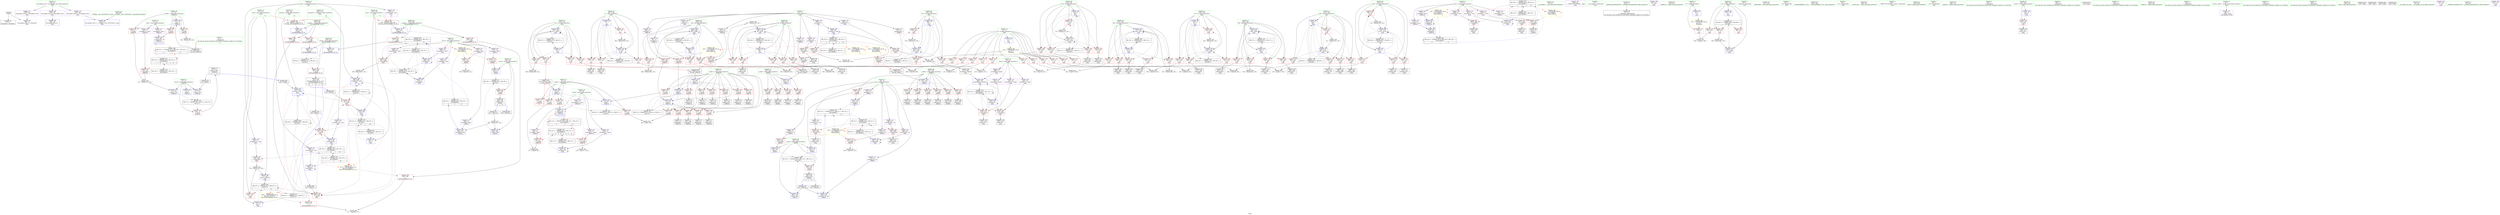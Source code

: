 digraph "SVFG" {
	label="SVFG";

	Node0x55ea2a50ac70 [shape=record,color=grey,label="{NodeID: 0\nNullPtr}"];
	Node0x55ea2a50ac70 -> Node0x55ea2a5465b0[style=solid];
	Node0x55ea2a50ac70 -> Node0x55ea2a5559b0[style=solid];
	Node0x55ea2a5b68b0 [shape=record,color=black,label="{NodeID: 692\n559 = PHI(253, 269, 271, )\n1st arg _ZSt3maxIiERKT_S2_S2_ }"];
	Node0x55ea2a5b68b0 -> Node0x55ea2a558f80[style=solid];
	Node0x55ea2a55f460 [shape=record,color=grey,label="{NodeID: 443\n329 = Binary(328, 150, )\n}"];
	Node0x55ea2a55f460 -> Node0x55ea2a557580[style=solid];
	Node0x55ea2a5585c0 [shape=record,color=blue,label="{NodeID: 360\n265\<--9\ni91\<--\nmain\n}"];
	Node0x55ea2a5585c0 -> Node0x55ea2a553a40[style=dashed];
	Node0x55ea2a5585c0 -> Node0x55ea2a553b10[style=dashed];
	Node0x55ea2a5585c0 -> Node0x55ea2a553be0[style=dashed];
	Node0x55ea2a5585c0 -> Node0x55ea2a558690[style=dashed];
	Node0x55ea2a5585c0 -> Node0x55ea2a580110[style=dashed];
	Node0x55ea2a554190 [shape=record,color=red,label="{NodeID: 277\n517\<--273\n\<--i118\nmain\n}"];
	Node0x55ea2a554190 -> Node0x55ea2a561260[style=solid];
	Node0x55ea2a547f40 [shape=record,color=red,label="{NodeID: 194\n134\<--73\n\<--u.addr\n_Z4dfs1iii\n}"];
	Node0x55ea2a547f40 -> Node0x55ea2a546d60[style=solid];
	Node0x55ea2a545190 [shape=record,color=black,label="{NodeID: 111\n438\<--437\ntobool78\<--\nmain\n}"];
	Node0x55ea2a527920 [shape=record,color=green,label="{NodeID: 28\n53\<--54\n__cxa_atexit\<--__cxa_atexit_field_insensitive\n}"];
	Node0x55ea2a573010 [shape=record,color=black,label="{NodeID: 471\nMR_18V_3 = PHI(MR_18V_4, MR_18V_2, )\npts\{161 \}\n}"];
	Node0x55ea2a573010 -> Node0x55ea2a548c40[style=dashed];
	Node0x55ea2a5558b0 [shape=record,color=blue,label="{NodeID: 305\n595\<--40\nllvm.global_ctors_1\<--_GLOBAL__sub_I_y0105w49_2_0.cpp\nGlob }"];
	Node0x55ea2a549600 [shape=record,color=red,label="{NodeID: 222\n218\<--197\n\<--u.addr\n_Z4dfs3i\n}"];
	Node0x55ea2a549600 -> Node0x55ea2a556a20[style=solid];
	Node0x55ea2a549600 -> Node0x55ea2a556af0[style=solid];
	Node0x55ea2a54b0b0 [shape=record,color=purple,label="{NodeID: 139\n369\<--19\narrayidx40\<--ispair\nmain\n}"];
	Node0x55ea2a54b0b0 -> Node0x55ea2a557a60[style=solid];
	Node0x55ea2a545c00 [shape=record,color=green,label="{NodeID: 56\n269\<--270\nref.tmp107\<--ref.tmp107_field_insensitive\nmain\n|{|<s1>14}}"];
	Node0x55ea2a545c00 -> Node0x55ea2a558830[style=solid];
	Node0x55ea2a545c00:s1 -> Node0x55ea2a5b68b0[style=solid,color=red];
	Node0x55ea2a572800 [shape=record,color=black,label="{NodeID: 499\nMR_25V_3 = PHI(MR_25V_5, MR_25V_2, MR_25V_4, )\npts\{196 \}\n}"];
	Node0x55ea2a572800 -> Node0x55ea2a5492c0[style=dashed];
	Node0x55ea2a556fd0 [shape=record,color=blue,label="{NodeID: 333\n247\<--9\ni\<--\nmain\n}"];
	Node0x55ea2a556fd0 -> Node0x55ea2a551ea0[style=dashed];
	Node0x55ea2a556fd0 -> Node0x55ea2a551f70[style=dashed];
	Node0x55ea2a556fd0 -> Node0x55ea2a552040[style=dashed];
	Node0x55ea2a556fd0 -> Node0x55ea2a552110[style=dashed];
	Node0x55ea2a556fd0 -> Node0x55ea2a557170[style=dashed];
	Node0x55ea2a556fd0 -> Node0x55ea2a57d440[style=dashed];
	Node0x55ea2a552ba0 [shape=record,color=red,label="{NodeID: 250\n367\<--255\n\<--i30\nmain\n}"];
	Node0x55ea2a552ba0 -> Node0x55ea2a544970[style=solid];
	Node0x55ea2a54c770 [shape=record,color=purple,label="{NodeID: 167\n443\<--34\n\<--__PRETTY_FUNCTION__.main\nmain\n}"];
	Node0x55ea2a5473e0 [shape=record,color=black,label="{NodeID: 84\n158\<--189\n_Z4dfs2i_ret\<--\n_Z4dfs2i\n|{<s0>4|<s1>12}}"];
	Node0x55ea2a5473e0:s0 -> Node0x55ea2a5b52e0[style=solid,color=blue];
	Node0x55ea2a5473e0:s1 -> Node0x55ea2a5b5cf0[style=solid,color=blue];
	Node0x55ea2a523010 [shape=record,color=green,label="{NodeID: 1\n7\<--1\n__dso_handle\<--dummyObj\nGlob }"];
	Node0x55ea2a5b6a70 [shape=record,color=black,label="{NodeID: 693\n159 = PHI(180, 462, )\n0th arg _Z4dfs2i }"];
	Node0x55ea2a5b6a70 -> Node0x55ea2a556540[style=solid];
	Node0x55ea2a584c10 [shape=record,color=black,label="{NodeID: 527\nMR_79V_5 = PHI(MR_79V_6, MR_79V_3, )\npts\{280000 \}\n|{|<s5>14|<s6>15}}"];
	Node0x55ea2a584c10 -> Node0x55ea2a554c20[style=dashed];
	Node0x55ea2a584c10 -> Node0x55ea2a554e90[style=dashed];
	Node0x55ea2a584c10 -> Node0x55ea2a554f60[style=dashed];
	Node0x55ea2a584c10 -> Node0x55ea2a558900[style=dashed];
	Node0x55ea2a584c10 -> Node0x55ea2a583d10[style=dashed];
	Node0x55ea2a584c10:s5 -> Node0x55ea2a58a040[style=dashed,color=red];
	Node0x55ea2a584c10:s6 -> Node0x55ea2a58a040[style=dashed,color=red];
	Node0x55ea2a55f5e0 [shape=record,color=grey,label="{NodeID: 444\n349 = Binary(348, 150, )\n}"];
	Node0x55ea2a55f5e0 -> Node0x55ea2a5578c0[style=solid];
	Node0x55ea2a558690 [shape=record,color=blue,label="{NodeID: 361\n265\<--479\ni91\<--inc97\nmain\n}"];
	Node0x55ea2a558690 -> Node0x55ea2a553a40[style=dashed];
	Node0x55ea2a558690 -> Node0x55ea2a553b10[style=dashed];
	Node0x55ea2a558690 -> Node0x55ea2a553be0[style=dashed];
	Node0x55ea2a558690 -> Node0x55ea2a558690[style=dashed];
	Node0x55ea2a558690 -> Node0x55ea2a580110[style=dashed];
	Node0x55ea2a554260 [shape=record,color=red,label="{NodeID: 278\n521\<--273\n\<--i118\nmain\n}"];
	Node0x55ea2a554260 -> Node0x55ea2a549ed0[style=solid];
	Node0x55ea2a548010 [shape=record,color=red,label="{NodeID: 195\n139\<--73\n\<--u.addr\n_Z4dfs1iii\n}"];
	Node0x55ea2a548010 -> Node0x55ea2a546e30[style=solid];
	Node0x55ea2a545260 [shape=record,color=black,label="{NodeID: 112\n489\<--488\nidxprom103\<--\nmain\n}"];
	Node0x55ea2a527a20 [shape=record,color=green,label="{NodeID: 29\n52\<--58\n_ZNSt8ios_base4InitD1Ev\<--_ZNSt8ios_base4InitD1Ev_field_insensitive\n}"];
	Node0x55ea2a527a20 -> Node0x55ea2a5466b0[style=solid];
	Node0x55ea2a58a530 [shape=record,color=yellow,style=double,label="{NodeID: 555\n10V_1 = ENCHI(MR_10V_0)\npts\{140000 \}\nFun[_Z4dfs2i]|{|<s1>4}}"];
	Node0x55ea2a58a530 -> Node0x55ea2a5491f0[style=dashed];
	Node0x55ea2a58a530:s1 -> Node0x55ea2a58a530[style=dashed,color=red];
	Node0x55ea2a573100 [shape=record,color=black,label="{NodeID: 472\nMR_23V_2 = PHI(MR_23V_4, MR_23V_1, )\npts\{260000 \}\n|{<s0>4|<s1>12}}"];
	Node0x55ea2a573100:s0 -> Node0x55ea2a5566e0[style=dashed,color=blue];
	Node0x55ea2a573100:s1 -> Node0x55ea2a579000[style=dashed,color=blue];
	Node0x55ea2a5559b0 [shape=record,color=blue, style = dotted,label="{NodeID: 306\n596\<--3\nllvm.global_ctors_2\<--dummyVal\nGlob }"];
	Node0x55ea2a5496d0 [shape=record,color=red,label="{NodeID: 223\n219\<--197\n\<--u.addr\n_Z4dfs3i\n}"];
	Node0x55ea2a5496d0 -> Node0x55ea2a5477f0[style=solid];
	Node0x55ea2a54b180 [shape=record,color=purple,label="{NodeID: 140\n430\<--19\narrayidx73\<--ispair\nmain\n}"];
	Node0x55ea2a54b180 -> Node0x55ea2a5548e0[style=solid];
	Node0x55ea2a545cd0 [shape=record,color=green,label="{NodeID: 57\n271\<--272\nans2\<--ans2_field_insensitive\nmain\n|{|<s3>15}}"];
	Node0x55ea2a545cd0 -> Node0x55ea2a5540c0[style=solid];
	Node0x55ea2a545cd0 -> Node0x55ea2a558aa0[style=solid];
	Node0x55ea2a545cd0 -> Node0x55ea2a558c40[style=solid];
	Node0x55ea2a545cd0:s3 -> Node0x55ea2a5b68b0[style=solid,color=red];
	Node0x55ea2a572d00 [shape=record,color=black,label="{NodeID: 500\nMR_31V_2 = PHI(MR_31V_5, MR_31V_1, MR_31V_3, )\npts\{240000 \}\n|{<s0>5|<s1>13}}"];
	Node0x55ea2a572d00:s0 -> Node0x55ea2a556bc0[style=dashed,color=blue];
	Node0x55ea2a572d00:s1 -> Node0x55ea2a577c00[style=dashed,color=blue];
	Node0x55ea2a5570a0 [shape=record,color=blue,label="{NodeID: 334\n299\<--301\narrayidx7\<--dec\nmain\n}"];
	Node0x55ea2a5570a0 -> Node0x55ea2a57ae00[style=dashed];
	Node0x55ea2a552c70 [shape=record,color=red,label="{NodeID: 251\n373\<--255\n\<--i30\nmain\n}"];
	Node0x55ea2a552c70 -> Node0x55ea2a55eb60[style=solid];
	Node0x55ea2a54c840 [shape=record,color=purple,label="{NodeID: 168\n543\<--36\n\<--.str.2\nmain\n}"];
	Node0x55ea2a5474b0 [shape=record,color=black,label="{NodeID: 85\n201\<--200\nidxprom\<--\n_Z4dfs3i\n}"];
	Node0x55ea2a5288b0 [shape=record,color=green,label="{NodeID: 2\n9\<--1\n\<--dummyObj\nCan only get source location for instruction, argument, global var or function.|{<s0>9}}"];
	Node0x55ea2a5288b0:s0 -> Node0x55ea2a5b6330[style=solid,color=red];
	Node0x55ea2a5b6bc0 [shape=record,color=black,label="{NodeID: 694\n194 = PHI(228, 475, )\n0th arg _Z4dfs3i }"];
	Node0x55ea2a5b6bc0 -> Node0x55ea2a556880[style=solid];
	Node0x55ea2a585110 [shape=record,color=black,label="{NodeID: 528\nMR_41V_4 = PHI(MR_41V_5, MR_41V_3, )\npts\{246 \}\n|{|<s5>10|<s6>15}}"];
	Node0x55ea2a585110 -> Node0x55ea2a5545a0[style=dashed];
	Node0x55ea2a585110 -> Node0x55ea2a554c20[style=dashed];
	Node0x55ea2a585110 -> Node0x55ea2a554f60[style=dashed];
	Node0x55ea2a585110 -> Node0x55ea2a5577f0[style=dashed];
	Node0x55ea2a585110 -> Node0x55ea2a572ee0[style=dashed];
	Node0x55ea2a585110:s5 -> Node0x55ea2a58a040[style=dashed,color=red];
	Node0x55ea2a585110:s6 -> Node0x55ea2a58a040[style=dashed,color=red];
	Node0x55ea2a55f760 [shape=record,color=grey,label="{NodeID: 445\n466 = Binary(465, 150, )\n}"];
	Node0x55ea2a55f760 -> Node0x55ea2a5584f0[style=solid];
	Node0x55ea2a558760 [shape=record,color=blue,label="{NodeID: 362\n267\<--9\ni99\<--\nmain\n}"];
	Node0x55ea2a558760 -> Node0x55ea2a553cb0[style=dashed];
	Node0x55ea2a558760 -> Node0x55ea2a553d80[style=dashed];
	Node0x55ea2a558760 -> Node0x55ea2a553e50[style=dashed];
	Node0x55ea2a558760 -> Node0x55ea2a553f20[style=dashed];
	Node0x55ea2a558760 -> Node0x55ea2a553ff0[style=dashed];
	Node0x55ea2a558760 -> Node0x55ea2a5589d0[style=dashed];
	Node0x55ea2a558760 -> Node0x55ea2a580610[style=dashed];
	Node0x55ea2a554330 [shape=record,color=red,label="{NodeID: 279\n527\<--273\n\<--i118\nmain\n}"];
	Node0x55ea2a554330 -> Node0x55ea2a54a070[style=solid];
	Node0x55ea2a5480e0 [shape=record,color=red,label="{NodeID: 196\n143\<--73\n\<--u.addr\n_Z4dfs1iii\n}"];
	Node0x55ea2a5480e0 -> Node0x55ea2a546f00[style=solid];
	Node0x55ea2a545330 [shape=record,color=black,label="{NodeID: 113\n492\<--491\nidxprom105\<--\nmain\n}"];
	Node0x55ea2a527b20 [shape=record,color=green,label="{NodeID: 30\n65\<--66\n_Z4dfs1iii\<--_Z4dfs1iii_field_insensitive\n}"];
	Node0x55ea2a58a610 [shape=record,color=yellow,style=double,label="{NodeID: 556\n23V_1 = ENCHI(MR_23V_0)\npts\{260000 \}\nFun[_Z4dfs2i]|{|<s3>4}}"];
	Node0x55ea2a58a610 -> Node0x55ea2a549050[style=dashed];
	Node0x55ea2a58a610 -> Node0x55ea2a549120[style=dashed];
	Node0x55ea2a58a610 -> Node0x55ea2a573100[style=dashed];
	Node0x55ea2a58a610:s3 -> Node0x55ea2a58a610[style=dashed,color=red];
	Node0x55ea2a573600 [shape=record,color=black,label="{NodeID: 473\nMR_81V_3 = PHI(MR_81V_4, MR_81V_2, )\npts\{561 \}\n}"];
	Node0x55ea2a573600 -> Node0x55ea2a555030[style=dashed];
	Node0x55ea2a555ab0 [shape=record,color=blue,label="{NodeID: 307\n73\<--68\nu.addr\<--u\n_Z4dfs1iii\n}"];
	Node0x55ea2a555ab0 -> Node0x55ea2a54d6a0[style=dashed];
	Node0x55ea2a555ab0 -> Node0x55ea2a54d770[style=dashed];
	Node0x55ea2a555ab0 -> Node0x55ea2a54d840[style=dashed];
	Node0x55ea2a555ab0 -> Node0x55ea2a547e70[style=dashed];
	Node0x55ea2a555ab0 -> Node0x55ea2a547f40[style=dashed];
	Node0x55ea2a555ab0 -> Node0x55ea2a548010[style=dashed];
	Node0x55ea2a555ab0 -> Node0x55ea2a5480e0[style=dashed];
	Node0x55ea2a555ab0 -> Node0x55ea2a555df0[style=dashed];
	Node0x55ea2a555ab0 -> Node0x55ea2a574a00[style=dashed];
	Node0x55ea2a5497a0 [shape=record,color=red,label="{NodeID: 224\n225\<--197\n\<--u.addr\n_Z4dfs3i\n}"];
	Node0x55ea2a5497a0 -> Node0x55ea2a5478c0[style=solid];
	Node0x55ea2a54b250 [shape=record,color=purple,label="{NodeID: 141\n523\<--19\narrayidx123\<--ispair\nmain\n}"];
	Node0x55ea2a54b250 -> Node0x55ea2a554dc0[style=solid];
	Node0x55ea2a545da0 [shape=record,color=green,label="{NodeID: 58\n273\<--274\ni118\<--i118_field_insensitive\nmain\n}"];
	Node0x55ea2a545da0 -> Node0x55ea2a554190[style=solid];
	Node0x55ea2a545da0 -> Node0x55ea2a554260[style=solid];
	Node0x55ea2a545da0 -> Node0x55ea2a554330[style=solid];
	Node0x55ea2a545da0 -> Node0x55ea2a554400[style=solid];
	Node0x55ea2a545da0 -> Node0x55ea2a558b70[style=solid];
	Node0x55ea2a545da0 -> Node0x55ea2a558d10[style=solid];
	Node0x55ea2a572df0 [shape=record,color=black,label="{NodeID: 501\nMR_39V_3 = PHI(MR_39V_4, MR_39V_2, )\npts\{244 \}\n}"];
	Node0x55ea2a572df0 -> Node0x55ea2a551c70[style=dashed];
	Node0x55ea2a572df0 -> Node0x55ea2a551d00[style=dashed];
	Node0x55ea2a572df0 -> Node0x55ea2a551dd0[style=dashed];
	Node0x55ea2a572df0 -> Node0x55ea2a558de0[style=dashed];
	Node0x55ea2a557170 [shape=record,color=blue,label="{NodeID: 335\n247\<--305\ni\<--inc\nmain\n}"];
	Node0x55ea2a557170 -> Node0x55ea2a551ea0[style=dashed];
	Node0x55ea2a557170 -> Node0x55ea2a551f70[style=dashed];
	Node0x55ea2a557170 -> Node0x55ea2a552040[style=dashed];
	Node0x55ea2a557170 -> Node0x55ea2a552110[style=dashed];
	Node0x55ea2a557170 -> Node0x55ea2a557170[style=dashed];
	Node0x55ea2a557170 -> Node0x55ea2a57d440[style=dashed];
	Node0x55ea2a552d40 [shape=record,color=red,label="{NodeID: 252\n379\<--257\n\<--i44\nmain\n}"];
	Node0x55ea2a552d40 -> Node0x55ea2a5601e0[style=solid];
	Node0x55ea2a54c910 [shape=record,color=purple,label="{NodeID: 169\n594\<--38\nllvm.global_ctors_0\<--llvm.global_ctors\nGlob }"];
	Node0x55ea2a54c910 -> Node0x55ea2a5557b0[style=solid];
	Node0x55ea2a547580 [shape=record,color=black,label="{NodeID: 86\n207\<--206\nidxprom1\<--\n_Z4dfs3i\n}"];
	Node0x55ea2a528ab0 [shape=record,color=green,label="{NodeID: 3\n29\<--1\n_ZSt3cin\<--dummyObj\nGlob }"];
	Node0x55ea2a55f8e0 [shape=record,color=grey,label="{NodeID: 446\n453 = Binary(452, 150, )\n}"];
	Node0x55ea2a55f8e0 -> Node0x55ea2a558350[style=solid];
	Node0x55ea2a558830 [shape=record,color=blue,label="{NodeID: 363\n269\<--498\nref.tmp107\<--add\nmain\n|{|<s4>14}}"];
	Node0x55ea2a558830 -> Node0x55ea2a554c20[style=dashed];
	Node0x55ea2a558830 -> Node0x55ea2a554f60[style=dashed];
	Node0x55ea2a558830 -> Node0x55ea2a558830[style=dashed];
	Node0x55ea2a558830 -> Node0x55ea2a580b10[style=dashed];
	Node0x55ea2a558830:s4 -> Node0x55ea2a58a150[style=dashed,color=red];
	Node0x55ea2a554400 [shape=record,color=red,label="{NodeID: 280\n536\<--273\n\<--i118\nmain\n}"];
	Node0x55ea2a554400 -> Node0x55ea2a55efe0[style=solid];
	Node0x55ea2a5481b0 [shape=record,color=red,label="{NodeID: 197\n86\<--75\n\<--r.addr\n_Z4dfs1iii\n}"];
	Node0x55ea2a5481b0 -> Node0x55ea2a5613e0[style=solid];
	Node0x55ea2a545400 [shape=record,color=black,label="{NodeID: 114\n495\<--494\nidxprom108\<--\nmain\n}"];
	Node0x55ea2a527c20 [shape=record,color=green,label="{NodeID: 31\n71\<--72\nretval\<--retval_field_insensitive\n_Z4dfs1iii\n}"];
	Node0x55ea2a527c20 -> Node0x55ea2a54d5d0[style=solid];
	Node0x55ea2a527c20 -> Node0x55ea2a556130[style=solid];
	Node0x55ea2a527c20 -> Node0x55ea2a556200[style=solid];
	Node0x55ea2a527c20 -> Node0x55ea2a556470[style=solid];
	Node0x55ea2a555b80 [shape=record,color=blue,label="{NodeID: 308\n75\<--69\nr.addr\<--r\n_Z4dfs1iii\n}"];
	Node0x55ea2a555b80 -> Node0x55ea2a5481b0[style=dashed];
	Node0x55ea2a555b80 -> Node0x55ea2a548350[style=dashed];
	Node0x55ea2a555b80 -> Node0x55ea2a548420[style=dashed];
	Node0x55ea2a555b80 -> Node0x55ea2a555d20[style=dashed];
	Node0x55ea2a555b80 -> Node0x55ea2a574f00[style=dashed];
	Node0x55ea2a549870 [shape=record,color=red,label="{NodeID: 225\n230\<--197\n\<--u.addr\n_Z4dfs3i\n}"];
	Node0x55ea2a549870 -> Node0x55ea2a547990[style=solid];
	Node0x55ea2a54b320 [shape=record,color=purple,label="{NodeID: 142\n103\<--21\narrayidx5\<--iscyc\n_Z4dfs1iii\n}"];
	Node0x55ea2a54b320 -> Node0x55ea2a555ec0[style=solid];
	Node0x55ea2a545e70 [shape=record,color=green,label="{NodeID: 59\n277\<--278\n_ZNSirsERi\<--_ZNSirsERi_field_insensitive\n}"];
	Node0x55ea2a572ee0 [shape=record,color=black,label="{NodeID: 502\nMR_41V_2 = PHI(MR_41V_4, MR_41V_1, )\npts\{246 \}\n}"];
	Node0x55ea2a572ee0 -> Node0x55ea2a556f00[style=dashed];
	Node0x55ea2a557240 [shape=record,color=blue,label="{NodeID: 336\n249\<--9\ni8\<--\nmain\n}"];
	Node0x55ea2a557240 -> Node0x55ea2a5521e0[style=dashed];
	Node0x55ea2a557240 -> Node0x55ea2a5522b0[style=dashed];
	Node0x55ea2a557240 -> Node0x55ea2a552380[style=dashed];
	Node0x55ea2a557240 -> Node0x55ea2a552450[style=dashed];
	Node0x55ea2a557240 -> Node0x55ea2a552520[style=dashed];
	Node0x55ea2a557240 -> Node0x55ea2a557580[style=dashed];
	Node0x55ea2a557240 -> Node0x55ea2a57d910[style=dashed];
	Node0x55ea2a552e10 [shape=record,color=red,label="{NodeID: 253\n383\<--257\n\<--i44\nmain\n}"];
	Node0x55ea2a552e10 -> Node0x55ea2a544a40[style=solid];
	Node0x55ea2a54ca10 [shape=record,color=purple,label="{NodeID: 170\n595\<--38\nllvm.global_ctors_1\<--llvm.global_ctors\nGlob }"];
	Node0x55ea2a54ca10 -> Node0x55ea2a5558b0[style=solid];
	Node0x55ea2a547650 [shape=record,color=black,label="{NodeID: 87\n213\<--212\nidxprom3\<--\n_Z4dfs3i\n}"];
	Node0x55ea2a528b40 [shape=record,color=green,label="{NodeID: 4\n30\<--1\n.str\<--dummyObj\nGlob }"];
	Node0x55ea2a55fa60 [shape=record,color=grey,label="{NodeID: 447\n149 = Binary(148, 150, )\n|{<s0>3}}"];
	Node0x55ea2a55fa60:s0 -> Node0x55ea2a5b6330[style=solid,color=red];
	Node0x55ea2a558900 [shape=record,color=blue,label="{NodeID: 364\n507\<--501\narrayidx114\<--\nmain\n}"];
	Node0x55ea2a558900 -> Node0x55ea2a584c10[style=dashed];
	Node0x55ea2a5544d0 [shape=record,color=red,label="{NodeID: 281\n300\<--299\n\<--arrayidx7\nmain\n}"];
	Node0x55ea2a5544d0 -> Node0x55ea2a55f160[style=solid];
	Node0x55ea2a548280 [shape=record,color=red,label="{NodeID: 198\n98\<--75\n\<--r.addr\n_Z4dfs1iii\n}"];
	Node0x55ea2a548280 -> Node0x55ea2a561560[style=solid];
	Node0x55ea2a5454d0 [shape=record,color=black,label="{NodeID: 115\n503\<--502\nidxprom111\<--\nmain\n}"];
	Node0x55ea2a527cf0 [shape=record,color=green,label="{NodeID: 32\n73\<--74\nu.addr\<--u.addr_field_insensitive\n_Z4dfs1iii\n}"];
	Node0x55ea2a527cf0 -> Node0x55ea2a54d6a0[style=solid];
	Node0x55ea2a527cf0 -> Node0x55ea2a54d770[style=solid];
	Node0x55ea2a527cf0 -> Node0x55ea2a54d840[style=solid];
	Node0x55ea2a527cf0 -> Node0x55ea2a54d910[style=solid];
	Node0x55ea2a527cf0 -> Node0x55ea2a54d9e0[style=solid];
	Node0x55ea2a527cf0 -> Node0x55ea2a54dab0[style=solid];
	Node0x55ea2a527cf0 -> Node0x55ea2a54db80[style=solid];
	Node0x55ea2a527cf0 -> Node0x55ea2a547da0[style=solid];
	Node0x55ea2a527cf0 -> Node0x55ea2a547e70[style=solid];
	Node0x55ea2a527cf0 -> Node0x55ea2a547f40[style=solid];
	Node0x55ea2a527cf0 -> Node0x55ea2a548010[style=solid];
	Node0x55ea2a527cf0 -> Node0x55ea2a5480e0[style=solid];
	Node0x55ea2a527cf0 -> Node0x55ea2a555ab0[style=solid];
	Node0x55ea2a527cf0 -> Node0x55ea2a555df0[style=solid];
	Node0x55ea2a527cf0 -> Node0x55ea2a555f90[style=solid];
	Node0x55ea2a555c50 [shape=record,color=blue,label="{NodeID: 309\n77\<--70\nd.addr\<--d\n_Z4dfs1iii\n}"];
	Node0x55ea2a555c50 -> Node0x55ea2a5484f0[style=dashed];
	Node0x55ea2a555c50 -> Node0x55ea2a5485c0[style=dashed];
	Node0x55ea2a555c50 -> Node0x55ea2a548690[style=dashed];
	Node0x55ea2a549940 [shape=record,color=red,label="{NodeID: 226\n203\<--202\n\<--arrayidx\n_Z4dfs3i\n}"];
	Node0x55ea2a549940 -> Node0x55ea2a560660[style=solid];
	Node0x55ea2a54b3f0 [shape=record,color=purple,label="{NodeID: 143\n114\<--21\narrayidx9\<--iscyc\n_Z4dfs1iii\n}"];
	Node0x55ea2a54b3f0 -> Node0x55ea2a556060[style=solid];
	Node0x55ea2a545f40 [shape=record,color=green,label="{NodeID: 60\n343\<--344\n_ZSt3maxIiERKT_S2_S2_\<--_ZSt3maxIiERKT_S2_S2__field_insensitive\n}"];
	Node0x55ea2a57d440 [shape=record,color=black,label="{NodeID: 503\nMR_43V_2 = PHI(MR_43V_4, MR_43V_1, )\npts\{248 \}\n}"];
	Node0x55ea2a57d440 -> Node0x55ea2a556fd0[style=dashed];
	Node0x55ea2a557310 [shape=record,color=blue,label="{NodeID: 337\n316\<--129\narrayidx13\<--\nmain\n}"];
	Node0x55ea2a557310 -> Node0x55ea2a557310[style=dashed];
	Node0x55ea2a557310 -> Node0x55ea2a586010[style=dashed];
	Node0x55ea2a552ee0 [shape=record,color=red,label="{NodeID: 254\n387\<--257\n\<--i44\nmain\n}"];
	Node0x55ea2a552ee0 -> Node0x55ea2a544b10[style=solid];
	Node0x55ea2a54cb10 [shape=record,color=purple,label="{NodeID: 171\n596\<--38\nllvm.global_ctors_2\<--llvm.global_ctors\nGlob }"];
	Node0x55ea2a54cb10 -> Node0x55ea2a5559b0[style=solid];
	Node0x55ea2a547720 [shape=record,color=black,label="{NodeID: 88\n216\<--215\ntobool\<--\n_Z4dfs3i\n}"];
	Node0x55ea2a528bd0 [shape=record,color=green,label="{NodeID: 5\n32\<--1\n.str.1\<--dummyObj\nGlob }"];
	Node0x55ea2a586010 [shape=record,color=black,label="{NodeID: 531\nMR_12V_5 = PHI(MR_12V_6, MR_12V_3, )\npts\{160000 \}\n|{|<s1>9|<s2>9|<s3>9|<s4>9}}"];
	Node0x55ea2a586010 -> Node0x55ea2a581f10[style=dashed];
	Node0x55ea2a586010:s1 -> Node0x55ea2a548760[style=dashed,color=red];
	Node0x55ea2a586010:s2 -> Node0x55ea2a548aa0[style=dashed,color=red];
	Node0x55ea2a586010:s3 -> Node0x55ea2a5562d0[style=dashed,color=red];
	Node0x55ea2a586010:s4 -> Node0x55ea2a575400[style=dashed,color=red];
	Node0x55ea2a55fbe0 [shape=record,color=grey,label="{NodeID: 448\n511 = Binary(510, 150, )\n}"];
	Node0x55ea2a55fbe0 -> Node0x55ea2a5589d0[style=solid];
	Node0x55ea2a5589d0 [shape=record,color=blue,label="{NodeID: 365\n267\<--511\ni99\<--inc116\nmain\n}"];
	Node0x55ea2a5589d0 -> Node0x55ea2a553cb0[style=dashed];
	Node0x55ea2a5589d0 -> Node0x55ea2a553d80[style=dashed];
	Node0x55ea2a5589d0 -> Node0x55ea2a553e50[style=dashed];
	Node0x55ea2a5589d0 -> Node0x55ea2a553f20[style=dashed];
	Node0x55ea2a5589d0 -> Node0x55ea2a553ff0[style=dashed];
	Node0x55ea2a5589d0 -> Node0x55ea2a5589d0[style=dashed];
	Node0x55ea2a5589d0 -> Node0x55ea2a580610[style=dashed];
	Node0x55ea2a5545a0 [shape=record,color=red,label="{NodeID: 282\n345\<--342\n\<--call26\nmain\n}"];
	Node0x55ea2a5545a0 -> Node0x55ea2a5577f0[style=solid];
	Node0x55ea2a548350 [shape=record,color=red,label="{NodeID: 199\n133\<--75\n\<--r.addr\n_Z4dfs1iii\n}"];
	Node0x55ea2a548350 -> Node0x55ea2a5562d0[style=solid];
	Node0x55ea2a549e00 [shape=record,color=black,label="{NodeID: 116\n506\<--505\nidxprom113\<--\nmain\n}"];
	Node0x55ea2a527dc0 [shape=record,color=green,label="{NodeID: 33\n75\<--76\nr.addr\<--r.addr_field_insensitive\n_Z4dfs1iii\n}"];
	Node0x55ea2a527dc0 -> Node0x55ea2a5481b0[style=solid];
	Node0x55ea2a527dc0 -> Node0x55ea2a548280[style=solid];
	Node0x55ea2a527dc0 -> Node0x55ea2a548350[style=solid];
	Node0x55ea2a527dc0 -> Node0x55ea2a548420[style=solid];
	Node0x55ea2a527dc0 -> Node0x55ea2a555b80[style=solid];
	Node0x55ea2a527dc0 -> Node0x55ea2a555d20[style=solid];
	Node0x55ea2a58a8e0 [shape=record,color=yellow,style=double,label="{NodeID: 559\n10V_1 = ENCHI(MR_10V_0)\npts\{140000 \}\nFun[_Z4dfs3i]|{|<s1>5}}"];
	Node0x55ea2a58a8e0 -> Node0x55ea2a549bb0[style=dashed];
	Node0x55ea2a58a8e0:s1 -> Node0x55ea2a58a8e0[style=dashed,color=red];
	Node0x55ea2a574500 [shape=record,color=black,label="{NodeID: 476\nMR_2V_3 = PHI(MR_2V_5, MR_2V_2, MR_2V_4, )\npts\{72 \}\n}"];
	Node0x55ea2a574500 -> Node0x55ea2a54d5d0[style=dashed];
	Node0x55ea2a555d20 [shape=record,color=blue,label="{NodeID: 310\n75\<--89\nr.addr\<--\n_Z4dfs1iii\n}"];
	Node0x55ea2a555d20 -> Node0x55ea2a548280[style=dashed];
	Node0x55ea2a555d20 -> Node0x55ea2a574f00[style=dashed];
	Node0x55ea2a549a10 [shape=record,color=red,label="{NodeID: 227\n209\<--208\n\<--arrayidx2\n_Z4dfs3i\n}"];
	Node0x55ea2a549a10 -> Node0x55ea2a556950[style=solid];
	Node0x55ea2a54b4c0 [shape=record,color=purple,label="{NodeID: 144\n214\<--21\narrayidx4\<--iscyc\n_Z4dfs3i\n}"];
	Node0x55ea2a54b4c0 -> Node0x55ea2a549ae0[style=solid];
	Node0x55ea2a546040 [shape=record,color=green,label="{NodeID: 61\n446\<--447\n__assert_fail\<--__assert_fail_field_insensitive\n}"];
	Node0x55ea2a57d910 [shape=record,color=black,label="{NodeID: 504\nMR_45V_2 = PHI(MR_45V_4, MR_45V_1, )\npts\{250 \}\n}"];
	Node0x55ea2a57d910 -> Node0x55ea2a557240[style=dashed];
	Node0x55ea2a5573e0 [shape=record,color=blue,label="{NodeID: 338\n320\<--322\narrayidx15\<--\nmain\n}"];
	Node0x55ea2a5573e0 -> Node0x55ea2a5548e0[style=dashed];
	Node0x55ea2a5573e0 -> Node0x55ea2a554dc0[style=dashed];
	Node0x55ea2a5573e0 -> Node0x55ea2a5573e0[style=dashed];
	Node0x55ea2a5573e0 -> Node0x55ea2a557a60[style=dashed];
	Node0x55ea2a5573e0 -> Node0x55ea2a582910[style=dashed];
	Node0x55ea2a552fb0 [shape=record,color=red,label="{NodeID: 255\n391\<--257\n\<--i44\nmain\n}"];
	Node0x55ea2a552fb0 -> Node0x55ea2a544be0[style=solid];
	Node0x55ea2a54cc10 [shape=record,color=red,label="{NodeID: 172\n282\<--8\n\<--T\nmain\n}"];
	Node0x55ea2a54cc10 -> Node0x55ea2a560360[style=solid];
	Node0x55ea2a5477f0 [shape=record,color=black,label="{NodeID: 89\n220\<--219\nidxprom6\<--\n_Z4dfs3i\n}"];
	Node0x55ea2a528c60 [shape=record,color=green,label="{NodeID: 6\n34\<--1\n__PRETTY_FUNCTION__.main\<--dummyObj\nGlob }"];
	Node0x55ea2a586510 [shape=record,color=black,label="{NodeID: 532\nMR_14V_3 = PHI(MR_14V_4, MR_14V_2, )\npts\{180000 \}\n|{|<s1>9|<s2>9|<s3>9}}"];
	Node0x55ea2a586510 -> Node0x55ea2a582410[style=dashed];
	Node0x55ea2a586510:s1 -> Node0x55ea2a5489d0[style=dashed,color=red];
	Node0x55ea2a586510:s2 -> Node0x55ea2a5563a0[style=dashed,color=red];
	Node0x55ea2a586510:s3 -> Node0x55ea2a575900[style=dashed,color=red];
	Node0x55ea2a55fd60 [shape=record,color=grey,label="{NodeID: 449\n121 = Binary(116, 120, )\n}"];
	Node0x55ea2a55fd60 -> Node0x55ea2a556130[style=solid];
	Node0x55ea2a558aa0 [shape=record,color=blue,label="{NodeID: 366\n271\<--9\nans2\<--\nmain\n}"];
	Node0x55ea2a558aa0 -> Node0x55ea2a579500[style=dashed];
	Node0x55ea2a554670 [shape=record,color=red,label="{NodeID: 283\n362\<--361\n\<--arrayidx35\nmain\n}"];
	Node0x55ea2a554670 -> Node0x55ea2a5447d0[style=solid];
	Node0x55ea2a548420 [shape=record,color=red,label="{NodeID: 200\n147\<--75\n\<--r.addr\n_Z4dfs1iii\n|{<s0>3}}"];
	Node0x55ea2a548420:s0 -> Node0x55ea2a5b61b0[style=solid,color=red];
	Node0x55ea2a549ed0 [shape=record,color=black,label="{NodeID: 117\n522\<--521\nidxprom122\<--\nmain\n}"];
	Node0x55ea2a527e90 [shape=record,color=green,label="{NodeID: 34\n77\<--78\nd.addr\<--d.addr_field_insensitive\n_Z4dfs1iii\n}"];
	Node0x55ea2a527e90 -> Node0x55ea2a5484f0[style=solid];
	Node0x55ea2a527e90 -> Node0x55ea2a5485c0[style=solid];
	Node0x55ea2a527e90 -> Node0x55ea2a548690[style=solid];
	Node0x55ea2a527e90 -> Node0x55ea2a555c50[style=solid];
	Node0x55ea2a58a9c0 [shape=record,color=yellow,style=double,label="{NodeID: 560\n16V_1 = ENCHI(MR_16V_0)\npts\{220000 \}\nFun[_Z4dfs3i]|{|<s1>5}}"];
	Node0x55ea2a58a9c0 -> Node0x55ea2a549ae0[style=dashed];
	Node0x55ea2a58a9c0:s1 -> Node0x55ea2a58a9c0[style=dashed,color=red];
	Node0x55ea2a574a00 [shape=record,color=black,label="{NodeID: 477\nMR_4V_6 = PHI(MR_4V_2, MR_4V_4, MR_4V_2, )\npts\{74 \}\n}"];
	Node0x55ea2a555df0 [shape=record,color=blue,label="{NodeID: 311\n73\<--94\nu.addr\<--\n_Z4dfs1iii\n}"];
	Node0x55ea2a555df0 -> Node0x55ea2a54d910[style=dashed];
	Node0x55ea2a555df0 -> Node0x55ea2a54d9e0[style=dashed];
	Node0x55ea2a555df0 -> Node0x55ea2a54dab0[style=dashed];
	Node0x55ea2a555df0 -> Node0x55ea2a54db80[style=dashed];
	Node0x55ea2a555df0 -> Node0x55ea2a547da0[style=dashed];
	Node0x55ea2a555df0 -> Node0x55ea2a555f90[style=dashed];
	Node0x55ea2a555df0 -> Node0x55ea2a574a00[style=dashed];
	Node0x55ea2a549ae0 [shape=record,color=red,label="{NodeID: 228\n215\<--214\n\<--arrayidx4\n_Z4dfs3i\n}"];
	Node0x55ea2a549ae0 -> Node0x55ea2a547720[style=solid];
	Node0x55ea2a54b590 [shape=record,color=purple,label="{NodeID: 145\n325\<--21\narrayidx17\<--iscyc\nmain\n}"];
	Node0x55ea2a54b590 -> Node0x55ea2a5574b0[style=solid];
	Node0x55ea2a546140 [shape=record,color=green,label="{NodeID: 62\n545\<--546\nprintf\<--printf_field_insensitive\n}"];
	Node0x55ea2a57de10 [shape=record,color=black,label="{NodeID: 505\nMR_47V_2 = PHI(MR_47V_4, MR_47V_1, )\npts\{252 \}\n}"];
	Node0x55ea2a57de10 -> Node0x55ea2a557650[style=dashed];
	Node0x55ea2a5574b0 [shape=record,color=blue,label="{NodeID: 339\n325\<--322\narrayidx17\<--\nmain\n}"];
	Node0x55ea2a5574b0 -> Node0x55ea2a5574b0[style=dashed];
	Node0x55ea2a5574b0 -> Node0x55ea2a586a10[style=dashed];
	Node0x55ea2a553080 [shape=record,color=red,label="{NodeID: 256\n396\<--257\n\<--i44\nmain\n}"];
	Node0x55ea2a553080 -> Node0x55ea2a560060[style=solid];
	Node0x55ea2a54cce0 [shape=record,color=red,label="{NodeID: 173\n290\<--11\n\<--N\nmain\n}"];
	Node0x55ea2a54cce0 -> Node0x55ea2a5604e0[style=solid];
	Node0x55ea2a5478c0 [shape=record,color=black,label="{NodeID: 90\n226\<--225\nidxprom9\<--\n_Z4dfs3i\n}"];
	Node0x55ea2a528cf0 [shape=record,color=green,label="{NodeID: 7\n36\<--1\n.str.2\<--dummyObj\nGlob }"];
	Node0x55ea2a586a10 [shape=record,color=black,label="{NodeID: 533\nMR_16V_5 = PHI(MR_16V_6, MR_16V_3, )\npts\{220000 \}\n|{|<s3>9|<s4>13}}"];
	Node0x55ea2a586a10 -> Node0x55ea2a554810[style=dashed];
	Node0x55ea2a586a10 -> Node0x55ea2a5549b0[style=dashed];
	Node0x55ea2a586a10 -> Node0x55ea2a582e10[style=dashed];
	Node0x55ea2a586a10:s3 -> Node0x55ea2a589d70[style=dashed,color=red];
	Node0x55ea2a586a10:s4 -> Node0x55ea2a58a9c0[style=dashed,color=red];
	Node0x55ea2a55fee0 [shape=record,color=grey,label="{NodeID: 450\n498 = Binary(497, 150, )\n}"];
	Node0x55ea2a55fee0 -> Node0x55ea2a558830[style=solid];
	Node0x55ea2a558b70 [shape=record,color=blue,label="{NodeID: 367\n273\<--9\ni118\<--\nmain\n}"];
	Node0x55ea2a558b70 -> Node0x55ea2a554190[style=dashed];
	Node0x55ea2a558b70 -> Node0x55ea2a554260[style=dashed];
	Node0x55ea2a558b70 -> Node0x55ea2a554330[style=dashed];
	Node0x55ea2a558b70 -> Node0x55ea2a554400[style=dashed];
	Node0x55ea2a558b70 -> Node0x55ea2a558d10[style=dashed];
	Node0x55ea2a558b70 -> Node0x55ea2a581510[style=dashed];
	Node0x55ea2a554740 [shape=record,color=red,label="{NodeID: 284\n365\<--364\n\<--arrayidx37\nmain\n}"];
	Node0x55ea2a554740 -> Node0x55ea2a560c60[style=solid];
	Node0x55ea2a5484f0 [shape=record,color=red,label="{NodeID: 201\n116\<--77\n\<--d.addr\n_Z4dfs1iii\n}"];
	Node0x55ea2a5484f0 -> Node0x55ea2a55fd60[style=solid];
	Node0x55ea2a549fa0 [shape=record,color=black,label="{NodeID: 118\n525\<--524\ntobool124\<--\nmain\n}"];
	Node0x55ea2a527f60 [shape=record,color=green,label="{NodeID: 35\n156\<--157\n_Z4dfs2i\<--_Z4dfs2i_field_insensitive\n}"];
	Node0x55ea2a58aaa0 [shape=record,color=yellow,style=double,label="{NodeID: 561\n31V_1 = ENCHI(MR_31V_0)\npts\{240000 \}\nFun[_Z4dfs3i]|{|<s4>5}}"];
	Node0x55ea2a58aaa0 -> Node0x55ea2a549940[style=dashed];
	Node0x55ea2a58aaa0 -> Node0x55ea2a549a10[style=dashed];
	Node0x55ea2a58aaa0 -> Node0x55ea2a556a20[style=dashed];
	Node0x55ea2a58aaa0 -> Node0x55ea2a572d00[style=dashed];
	Node0x55ea2a58aaa0:s4 -> Node0x55ea2a58aaa0[style=dashed,color=red];
	Node0x55ea2a574f00 [shape=record,color=black,label="{NodeID: 478\nMR_6V_4 = PHI(MR_6V_2, MR_6V_3, MR_6V_2, )\npts\{76 \}\n}"];
	Node0x55ea2a555ec0 [shape=record,color=blue,label="{NodeID: 312\n103\<--105\narrayidx5\<--\n_Z4dfs1iii\n}"];
	Node0x55ea2a555ec0 -> Node0x55ea2a555ec0[style=dashed];
	Node0x55ea2a555ec0 -> Node0x55ea2a556060[style=dashed];
	Node0x55ea2a549bb0 [shape=record,color=red,label="{NodeID: 229\n228\<--227\n\<--arrayidx10\n_Z4dfs3i\n|{<s0>5}}"];
	Node0x55ea2a549bb0:s0 -> Node0x55ea2a5b6bc0[style=solid,color=red];
	Node0x55ea2a54b660 [shape=record,color=purple,label="{NodeID: 146\n408\<--21\narrayidx62\<--iscyc\nmain\n}"];
	Node0x55ea2a54b660 -> Node0x55ea2a554810[style=solid];
	Node0x55ea2a546240 [shape=record,color=green,label="{NodeID: 63\n560\<--561\nretval\<--retval_field_insensitive\n_ZSt3maxIiERKT_S2_S2_\n}"];
	Node0x55ea2a546240 -> Node0x55ea2a555030[style=solid];
	Node0x55ea2a546240 -> Node0x55ea2a559050[style=solid];
	Node0x55ea2a546240 -> Node0x55ea2a559120[style=solid];
	Node0x55ea2a57e310 [shape=record,color=black,label="{NodeID: 506\nMR_49V_2 = PHI(MR_49V_3, MR_49V_1, )\npts\{254 \}\n}"];
	Node0x55ea2a57e310 -> Node0x55ea2a554c20[style=dashed];
	Node0x55ea2a57e310 -> Node0x55ea2a554f60[style=dashed];
	Node0x55ea2a57e310 -> Node0x55ea2a557720[style=dashed];
	Node0x55ea2a57e310 -> Node0x55ea2a57e310[style=dashed];
	Node0x55ea2a557580 [shape=record,color=blue,label="{NodeID: 340\n249\<--329\ni8\<--inc19\nmain\n}"];
	Node0x55ea2a557580 -> Node0x55ea2a5521e0[style=dashed];
	Node0x55ea2a557580 -> Node0x55ea2a5522b0[style=dashed];
	Node0x55ea2a557580 -> Node0x55ea2a552380[style=dashed];
	Node0x55ea2a557580 -> Node0x55ea2a552450[style=dashed];
	Node0x55ea2a557580 -> Node0x55ea2a552520[style=dashed];
	Node0x55ea2a557580 -> Node0x55ea2a557580[style=dashed];
	Node0x55ea2a557580 -> Node0x55ea2a57d910[style=dashed];
	Node0x55ea2a553150 [shape=record,color=red,label="{NodeID: 257\n402\<--259\n\<--i57\nmain\n}"];
	Node0x55ea2a553150 -> Node0x55ea2a5607e0[style=solid];
	Node0x55ea2a54cdb0 [shape=record,color=red,label="{NodeID: 174\n311\<--11\n\<--N\nmain\n}"];
	Node0x55ea2a54cdb0 -> Node0x55ea2a560960[style=solid];
	Node0x55ea2a547990 [shape=record,color=black,label="{NodeID: 91\n231\<--230\nidxprom11\<--\n_Z4dfs3i\n}"];
	Node0x55ea2a5266d0 [shape=record,color=green,label="{NodeID: 8\n39\<--1\n\<--dummyObj\nCan only get source location for instruction, argument, global var or function.}"];
	Node0x55ea2a560060 [shape=record,color=grey,label="{NodeID: 451\n397 = Binary(396, 150, )\n}"];
	Node0x55ea2a560060 -> Node0x55ea2a557f40[style=solid];
	Node0x55ea2a558c40 [shape=record,color=blue,label="{NodeID: 368\n271\<--532\nans2\<--add128\nmain\n}"];
	Node0x55ea2a558c40 -> Node0x55ea2a579500[style=dashed];
	Node0x55ea2a554810 [shape=record,color=red,label="{NodeID: 285\n409\<--408\n\<--arrayidx62\nmain\n}"];
	Node0x55ea2a554810 -> Node0x55ea2a544d80[style=solid];
	Node0x55ea2a5485c0 [shape=record,color=red,label="{NodeID: 202\n138\<--77\n\<--d.addr\n_Z4dfs1iii\n}"];
	Node0x55ea2a5485c0 -> Node0x55ea2a5563a0[style=solid];
	Node0x55ea2a54a070 [shape=record,color=black,label="{NodeID: 119\n528\<--527\nidxprom126\<--\nmain\n}"];
	Node0x55ea2a528060 [shape=record,color=green,label="{NodeID: 36\n160\<--161\nretval\<--retval_field_insensitive\n_Z4dfs2i\n}"];
	Node0x55ea2a528060 -> Node0x55ea2a548c40[style=solid];
	Node0x55ea2a528060 -> Node0x55ea2a556610[style=solid];
	Node0x55ea2a528060 -> Node0x55ea2a5567b0[style=solid];
	Node0x55ea2a58ab80 [shape=record,color=yellow,style=double,label="{NodeID: 562\n33V_1 = ENCHI(MR_33V_0)\npts\{10 \}\nFun[main]}"];
	Node0x55ea2a58ab80 -> Node0x55ea2a54cc10[style=dashed];
	Node0x55ea2a575400 [shape=record,color=black,label="{NodeID: 479\nMR_12V_2 = PHI(MR_12V_4, MR_12V_1, MR_12V_1, )\npts\{160000 \}\n|{<s0>3|<s1>9}}"];
	Node0x55ea2a575400:s0 -> Node0x55ea2a575400[style=dashed,color=blue];
	Node0x55ea2a575400:s1 -> Node0x55ea2a586010[style=dashed,color=blue];
	Node0x55ea2a555f90 [shape=record,color=blue,label="{NodeID: 313\n73\<--109\nu.addr\<--\n_Z4dfs1iii\n}"];
	Node0x55ea2a555f90 -> Node0x55ea2a54d910[style=dashed];
	Node0x55ea2a555f90 -> Node0x55ea2a54d9e0[style=dashed];
	Node0x55ea2a555f90 -> Node0x55ea2a54dab0[style=dashed];
	Node0x55ea2a555f90 -> Node0x55ea2a54db80[style=dashed];
	Node0x55ea2a555f90 -> Node0x55ea2a547da0[style=dashed];
	Node0x55ea2a555f90 -> Node0x55ea2a555f90[style=dashed];
	Node0x55ea2a555f90 -> Node0x55ea2a574a00[style=dashed];
	Node0x55ea2a549c80 [shape=record,color=red,label="{NodeID: 230\n552\<--241\n\<--retval\nmain\n}"];
	Node0x55ea2a549c80 -> Node0x55ea2a54a140[style=solid];
	Node0x55ea2a54b730 [shape=record,color=purple,label="{NodeID: 147\n436\<--21\narrayidx77\<--iscyc\nmain\n}"];
	Node0x55ea2a54b730 -> Node0x55ea2a5549b0[style=solid];
	Node0x55ea2a546310 [shape=record,color=green,label="{NodeID: 64\n562\<--563\n__a.addr\<--__a.addr_field_insensitive\n_ZSt3maxIiERKT_S2_S2_\n}"];
	Node0x55ea2a546310 -> Node0x55ea2a555100[style=solid];
	Node0x55ea2a546310 -> Node0x55ea2a5551d0[style=solid];
	Node0x55ea2a546310 -> Node0x55ea2a558eb0[style=solid];
	Node0x55ea2a57e810 [shape=record,color=black,label="{NodeID: 507\nMR_51V_2 = PHI(MR_51V_4, MR_51V_1, )\npts\{256 \}\n}"];
	Node0x55ea2a57e810 -> Node0x55ea2a557990[style=dashed];
	Node0x55ea2a557650 [shape=record,color=blue,label="{NodeID: 341\n251\<--9\ni21\<--\nmain\n}"];
	Node0x55ea2a557650 -> Node0x55ea2a5525f0[style=dashed];
	Node0x55ea2a557650 -> Node0x55ea2a5526c0[style=dashed];
	Node0x55ea2a557650 -> Node0x55ea2a552790[style=dashed];
	Node0x55ea2a557650 -> Node0x55ea2a552860[style=dashed];
	Node0x55ea2a557650 -> Node0x55ea2a5578c0[style=dashed];
	Node0x55ea2a557650 -> Node0x55ea2a57de10[style=dashed];
	Node0x55ea2a553220 [shape=record,color=red,label="{NodeID: 258\n406\<--259\n\<--i57\nmain\n}"];
	Node0x55ea2a553220 -> Node0x55ea2a544cb0[style=solid];
	Node0x55ea2a54ce80 [shape=record,color=red,label="{NodeID: 175\n335\<--11\n\<--N\nmain\n}"];
	Node0x55ea2a54ce80 -> Node0x55ea2a560de0[style=solid];
	Node0x55ea2a547a60 [shape=record,color=black,label="{NodeID: 92\n193\<--236\n_Z4dfs3i_ret\<--\n_Z4dfs3i\n|{<s0>5|<s1>13}}"];
	Node0x55ea2a547a60:s0 -> Node0x55ea2a5b5420[style=solid,color=blue];
	Node0x55ea2a547a60:s1 -> Node0x55ea2a5b5e00[style=solid,color=blue];
	Node0x55ea2a526760 [shape=record,color=green,label="{NodeID: 9\n105\<--1\n\<--dummyObj\nCan only get source location for instruction, argument, global var or function.}"];
	Node0x55ea2a5601e0 [shape=record,color=grey,label="{NodeID: 452\n381 = cmp(379, 380, )\n}"];
	Node0x55ea2a558d10 [shape=record,color=blue,label="{NodeID: 369\n273\<--537\ni118\<--inc131\nmain\n}"];
	Node0x55ea2a558d10 -> Node0x55ea2a554190[style=dashed];
	Node0x55ea2a558d10 -> Node0x55ea2a554260[style=dashed];
	Node0x55ea2a558d10 -> Node0x55ea2a554330[style=dashed];
	Node0x55ea2a558d10 -> Node0x55ea2a554400[style=dashed];
	Node0x55ea2a558d10 -> Node0x55ea2a558d10[style=dashed];
	Node0x55ea2a558d10 -> Node0x55ea2a581510[style=dashed];
	Node0x55ea2a5548e0 [shape=record,color=red,label="{NodeID: 286\n431\<--430\n\<--arrayidx73\nmain\n}"];
	Node0x55ea2a5548e0 -> Node0x55ea2a544ff0[style=solid];
	Node0x55ea2a548690 [shape=record,color=red,label="{NodeID: 203\n148\<--77\n\<--d.addr\n_Z4dfs1iii\n}"];
	Node0x55ea2a548690 -> Node0x55ea2a55fa60[style=solid];
	Node0x55ea2a54a140 [shape=record,color=black,label="{NodeID: 120\n240\<--552\nmain_ret\<--\nmain\n}"];
	Node0x55ea2a528130 [shape=record,color=green,label="{NodeID: 37\n162\<--163\nu.addr\<--u.addr_field_insensitive\n_Z4dfs2i\n}"];
	Node0x55ea2a528130 -> Node0x55ea2a548d10[style=solid];
	Node0x55ea2a528130 -> Node0x55ea2a548de0[style=solid];
	Node0x55ea2a528130 -> Node0x55ea2a548eb0[style=solid];
	Node0x55ea2a528130 -> Node0x55ea2a548f80[style=solid];
	Node0x55ea2a528130 -> Node0x55ea2a556540[style=solid];
	Node0x55ea2a58ac90 [shape=record,color=yellow,style=double,label="{NodeID: 563\n35V_1 = ENCHI(MR_35V_0)\npts\{12 \}\nFun[main]}"];
	Node0x55ea2a58ac90 -> Node0x55ea2a54cce0[style=dashed];
	Node0x55ea2a58ac90 -> Node0x55ea2a54cdb0[style=dashed];
	Node0x55ea2a58ac90 -> Node0x55ea2a54ce80[style=dashed];
	Node0x55ea2a58ac90 -> Node0x55ea2a54cf50[style=dashed];
	Node0x55ea2a58ac90 -> Node0x55ea2a54d020[style=dashed];
	Node0x55ea2a58ac90 -> Node0x55ea2a54d0f0[style=dashed];
	Node0x55ea2a58ac90 -> Node0x55ea2a54d1c0[style=dashed];
	Node0x55ea2a58ac90 -> Node0x55ea2a54d290[style=dashed];
	Node0x55ea2a58ac90 -> Node0x55ea2a54d360[style=dashed];
	Node0x55ea2a58ac90 -> Node0x55ea2a54d430[style=dashed];
	Node0x55ea2a58ac90 -> Node0x55ea2a54d500[style=dashed];
	Node0x55ea2a575900 [shape=record,color=black,label="{NodeID: 480\nMR_14V_2 = PHI(MR_14V_4, MR_14V_1, MR_14V_1, )\npts\{180000 \}\n|{<s0>3|<s1>9}}"];
	Node0x55ea2a575900:s0 -> Node0x55ea2a575900[style=dashed,color=blue];
	Node0x55ea2a575900:s1 -> Node0x55ea2a586510[style=dashed,color=blue];
	Node0x55ea2a556060 [shape=record,color=blue,label="{NodeID: 314\n114\<--105\narrayidx9\<--\n_Z4dfs1iii\n}"];
	Node0x55ea2a556060 -> Node0x55ea2a575e00[style=dashed];
	Node0x55ea2a551c70 [shape=record,color=red,label="{NodeID: 231\n281\<--243\n\<--zz\nmain\n}"];
	Node0x55ea2a551c70 -> Node0x55ea2a560360[style=solid];
	Node0x55ea2a54b800 [shape=record,color=purple,label="{NodeID: 148\n202\<--23\narrayidx\<--tg\n_Z4dfs3i\n}"];
	Node0x55ea2a54b800 -> Node0x55ea2a549940[style=solid];
	Node0x55ea2a5463e0 [shape=record,color=green,label="{NodeID: 65\n564\<--565\n__b.addr\<--__b.addr_field_insensitive\n_ZSt3maxIiERKT_S2_S2_\n}"];
	Node0x55ea2a5463e0 -> Node0x55ea2a5552a0[style=solid];
	Node0x55ea2a5463e0 -> Node0x55ea2a555370[style=solid];
	Node0x55ea2a5463e0 -> Node0x55ea2a558f80[style=solid];
	Node0x55ea2a5b4df0 [shape=record,color=black,label="{NodeID: 674\n50 = PHI()\n}"];
	Node0x55ea2a57ed10 [shape=record,color=black,label="{NodeID: 508\nMR_53V_2 = PHI(MR_53V_4, MR_53V_1, )\npts\{258 \}\n}"];
	Node0x55ea2a57ed10 -> Node0x55ea2a557c00[style=dashed];
	Node0x55ea2a557720 [shape=record,color=blue,label="{NodeID: 342\n253\<--340\nref.tmp\<--call25\nmain\n|{|<s5>10}}"];
	Node0x55ea2a557720 -> Node0x55ea2a5545a0[style=dashed];
	Node0x55ea2a557720 -> Node0x55ea2a554c20[style=dashed];
	Node0x55ea2a557720 -> Node0x55ea2a554f60[style=dashed];
	Node0x55ea2a557720 -> Node0x55ea2a557720[style=dashed];
	Node0x55ea2a557720 -> Node0x55ea2a57e310[style=dashed];
	Node0x55ea2a557720:s5 -> Node0x55ea2a58a150[style=dashed,color=red];
	Node0x55ea2a5532f0 [shape=record,color=red,label="{NodeID: 259\n412\<--259\n\<--i57\nmain\n}"];
	Node0x55ea2a5532f0 -> Node0x55ea2a544e50[style=solid];
	Node0x55ea2a54cf50 [shape=record,color=red,label="{NodeID: 176\n355\<--11\n\<--N\nmain\n}"];
	Node0x55ea2a54cf50 -> Node0x55ea2a561860[style=solid];
	Node0x55ea2a547b30 [shape=record,color=black,label="{NodeID: 93\n294\<--293\nidxprom\<--\nmain\n}"];
	Node0x55ea2a526830 [shape=record,color=green,label="{NodeID: 10\n129\<--1\n\<--dummyObj\nCan only get source location for instruction, argument, global var or function.}"];
	Node0x55ea2a560360 [shape=record,color=grey,label="{NodeID: 453\n283 = cmp(281, 282, )\n}"];
	Node0x55ea2a558de0 [shape=record,color=blue,label="{NodeID: 370\n243\<--549\nzz\<--inc136\nmain\n}"];
	Node0x55ea2a558de0 -> Node0x55ea2a572df0[style=dashed];
	Node0x55ea2a5549b0 [shape=record,color=red,label="{NodeID: 287\n437\<--436\n\<--arrayidx77\nmain\n}"];
	Node0x55ea2a5549b0 -> Node0x55ea2a545190[style=solid];
	Node0x55ea2a548760 [shape=record,color=red,label="{NodeID: 204\n85\<--84\n\<--arrayidx\n_Z4dfs1iii\n}"];
	Node0x55ea2a548760 -> Node0x55ea2a5613e0[style=solid];
	Node0x55ea2a54a210 [shape=record,color=black,label="{NodeID: 121\n557\<--580\n_ZSt3maxIiERKT_S2_S2__ret\<--\n_ZSt3maxIiERKT_S2_S2_\n|{<s0>10|<s1>14|<s2>15}}"];
	Node0x55ea2a54a210:s0 -> Node0x55ea2a5b59a0[style=solid,color=blue];
	Node0x55ea2a54a210:s1 -> Node0x55ea2a5b51e0[style=solid,color=blue];
	Node0x55ea2a54a210:s2 -> Node0x55ea2a5b5ae0[style=solid,color=blue];
	Node0x55ea2a528200 [shape=record,color=green,label="{NodeID: 38\n191\<--192\n_Z4dfs3i\<--_Z4dfs3i_field_insensitive\n}"];
	Node0x55ea2a575e00 [shape=record,color=black,label="{NodeID: 481\nMR_16V_5 = PHI(MR_16V_6, MR_16V_4, MR_16V_1, )\npts\{220000 \}\n|{<s0>3|<s1>9}}"];
	Node0x55ea2a575e00:s0 -> Node0x55ea2a575e00[style=dashed,color=blue];
	Node0x55ea2a575e00:s1 -> Node0x55ea2a586a10[style=dashed,color=blue];
	Node0x55ea2a556130 [shape=record,color=blue,label="{NodeID: 315\n71\<--121\nretval\<--sub\n_Z4dfs1iii\n}"];
	Node0x55ea2a556130 -> Node0x55ea2a574500[style=dashed];
	Node0x55ea2a551d00 [shape=record,color=red,label="{NodeID: 232\n540\<--243\n\<--zz\nmain\n}"];
	Node0x55ea2a54b8d0 [shape=record,color=purple,label="{NodeID: 149\n208\<--23\narrayidx2\<--tg\n_Z4dfs3i\n}"];
	Node0x55ea2a54b8d0 -> Node0x55ea2a549a10[style=solid];
	Node0x55ea2a5464b0 [shape=record,color=green,label="{NodeID: 66\n40\<--590\n_GLOBAL__sub_I_y0105w49_2_0.cpp\<--_GLOBAL__sub_I_y0105w49_2_0.cpp_field_insensitive\n}"];
	Node0x55ea2a5464b0 -> Node0x55ea2a5558b0[style=solid];
	Node0x55ea2a5b5080 [shape=record,color=black,label="{NodeID: 675\n151 = PHI(67, )\n}"];
	Node0x55ea2a5b5080 -> Node0x55ea2a556470[style=solid];
	Node0x55ea2a57f210 [shape=record,color=black,label="{NodeID: 509\nMR_55V_2 = PHI(MR_55V_4, MR_55V_1, )\npts\{260 \}\n}"];
	Node0x55ea2a57f210 -> Node0x55ea2a558010[style=dashed];
	Node0x55ea2a5577f0 [shape=record,color=blue,label="{NodeID: 343\n245\<--345\nans1\<--\nmain\n}"];
	Node0x55ea2a5577f0 -> Node0x55ea2a585110[style=dashed];
	Node0x55ea2a5533c0 [shape=record,color=red,label="{NodeID: 260\n418\<--259\n\<--i57\nmain\n}"];
	Node0x55ea2a5533c0 -> Node0x55ea2a55ee60[style=solid];
	Node0x55ea2a54d020 [shape=record,color=red,label="{NodeID: 177\n380\<--11\n\<--N\nmain\n}"];
	Node0x55ea2a54d020 -> Node0x55ea2a5601e0[style=solid];
	Node0x55ea2a547c00 [shape=record,color=black,label="{NodeID: 94\n298\<--297\nidxprom6\<--\nmain\n}"];
	Node0x55ea2a526900 [shape=record,color=green,label="{NodeID: 11\n150\<--1\n\<--dummyObj\nCan only get source location for instruction, argument, global var or function.}"];
	Node0x55ea2a5604e0 [shape=record,color=grey,label="{NodeID: 454\n291 = cmp(289, 290, )\n}"];
	Node0x55ea2a558eb0 [shape=record,color=blue,label="{NodeID: 371\n562\<--558\n__a.addr\<--__a\n_ZSt3maxIiERKT_S2_S2_\n}"];
	Node0x55ea2a558eb0 -> Node0x55ea2a555100[style=dashed];
	Node0x55ea2a558eb0 -> Node0x55ea2a5551d0[style=dashed];
	Node0x55ea2a554a80 [shape=record,color=red,label="{NodeID: 288\n491\<--490\n\<--arrayidx104\nmain\n}"];
	Node0x55ea2a554a80 -> Node0x55ea2a545330[style=solid];
	Node0x55ea2a548830 [shape=record,color=red,label="{NodeID: 205\n94\<--93\n\<--arrayidx2\n_Z4dfs1iii\n}"];
	Node0x55ea2a548830 -> Node0x55ea2a555df0[style=solid];
	Node0x55ea2a54a2e0 [shape=record,color=purple,label="{NodeID: 122\n49\<--4\n\<--_ZStL8__ioinit\n__cxx_global_var_init\n}"];
	Node0x55ea2a528300 [shape=record,color=green,label="{NodeID: 39\n195\<--196\nretval\<--retval_field_insensitive\n_Z4dfs3i\n}"];
	Node0x55ea2a528300 -> Node0x55ea2a5492c0[style=solid];
	Node0x55ea2a528300 -> Node0x55ea2a556950[style=solid];
	Node0x55ea2a528300 -> Node0x55ea2a556af0[style=solid];
	Node0x55ea2a528300 -> Node0x55ea2a556c90[style=solid];
	Node0x55ea2a556200 [shape=record,color=blue,label="{NodeID: 316\n71\<--9\nretval\<--\n_Z4dfs1iii\n}"];
	Node0x55ea2a556200 -> Node0x55ea2a574500[style=dashed];
	Node0x55ea2a551dd0 [shape=record,color=red,label="{NodeID: 233\n548\<--243\n\<--zz\nmain\n}"];
	Node0x55ea2a551dd0 -> Node0x55ea2a55e9e0[style=solid];
	Node0x55ea2a54b9a0 [shape=record,color=purple,label="{NodeID: 150\n221\<--23\narrayidx7\<--tg\n_Z4dfs3i\n}"];
	Node0x55ea2a54b9a0 -> Node0x55ea2a556a20[style=solid];
	Node0x55ea2a5465b0 [shape=record,color=black,label="{NodeID: 67\n2\<--3\ndummyVal\<--dummyVal\n}"];
	Node0x55ea2a5b51e0 [shape=record,color=black,label="{NodeID: 676\n500 = PHI(557, )\n}"];
	Node0x55ea2a5b51e0 -> Node0x55ea2a554c20[style=solid];
	Node0x55ea2a57f710 [shape=record,color=black,label="{NodeID: 510\nMR_57V_2 = PHI(MR_57V_4, MR_57V_1, )\npts\{262 \}\n}"];
	Node0x55ea2a57f710 -> Node0x55ea2a558280[style=dashed];
	Node0x55ea2a5578c0 [shape=record,color=blue,label="{NodeID: 344\n251\<--349\ni21\<--inc28\nmain\n}"];
	Node0x55ea2a5578c0 -> Node0x55ea2a5525f0[style=dashed];
	Node0x55ea2a5578c0 -> Node0x55ea2a5526c0[style=dashed];
	Node0x55ea2a5578c0 -> Node0x55ea2a552790[style=dashed];
	Node0x55ea2a5578c0 -> Node0x55ea2a552860[style=dashed];
	Node0x55ea2a5578c0 -> Node0x55ea2a5578c0[style=dashed];
	Node0x55ea2a5578c0 -> Node0x55ea2a57de10[style=dashed];
	Node0x55ea2a553490 [shape=record,color=red,label="{NodeID: 261\n424\<--261\n\<--i68\nmain\n}"];
	Node0x55ea2a553490 -> Node0x55ea2a560f60[style=solid];
	Node0x55ea2a54d0f0 [shape=record,color=red,label="{NodeID: 178\n403\<--11\n\<--N\nmain\n}"];
	Node0x55ea2a54d0f0 -> Node0x55ea2a5607e0[style=solid];
	Node0x55ea2a547cd0 [shape=record,color=black,label="{NodeID: 95\n315\<--314\nidxprom12\<--\nmain\n}"];
	Node0x55ea2a5251d0 [shape=record,color=green,label="{NodeID: 12\n322\<--1\n\<--dummyObj\nCan only get source location for instruction, argument, global var or function.}"];
	Node0x55ea2a560660 [shape=record,color=grey,label="{NodeID: 455\n204 = cmp(203, 129, )\n}"];
	Node0x55ea2a558f80 [shape=record,color=blue,label="{NodeID: 372\n564\<--559\n__b.addr\<--__b\n_ZSt3maxIiERKT_S2_S2_\n}"];
	Node0x55ea2a558f80 -> Node0x55ea2a5552a0[style=dashed];
	Node0x55ea2a558f80 -> Node0x55ea2a555370[style=dashed];
	Node0x55ea2a554b50 [shape=record,color=red,label="{NodeID: 289\n497\<--496\n\<--arrayidx109\nmain\n}"];
	Node0x55ea2a554b50 -> Node0x55ea2a55fee0[style=solid];
	Node0x55ea2a548900 [shape=record,color=red,label="{NodeID: 206\n109\<--108\n\<--arrayidx7\n_Z4dfs1iii\n}"];
	Node0x55ea2a548900 -> Node0x55ea2a555f90[style=solid];
	Node0x55ea2a54a3b0 [shape=record,color=purple,label="{NodeID: 123\n93\<--13\narrayidx2\<--f\n_Z4dfs1iii\n}"];
	Node0x55ea2a54a3b0 -> Node0x55ea2a548830[style=solid];
	Node0x55ea2a5283d0 [shape=record,color=green,label="{NodeID: 40\n197\<--198\nu.addr\<--u.addr_field_insensitive\n_Z4dfs3i\n}"];
	Node0x55ea2a5283d0 -> Node0x55ea2a549390[style=solid];
	Node0x55ea2a5283d0 -> Node0x55ea2a549460[style=solid];
	Node0x55ea2a5283d0 -> Node0x55ea2a549530[style=solid];
	Node0x55ea2a5283d0 -> Node0x55ea2a549600[style=solid];
	Node0x55ea2a5283d0 -> Node0x55ea2a5496d0[style=solid];
	Node0x55ea2a5283d0 -> Node0x55ea2a5497a0[style=solid];
	Node0x55ea2a5283d0 -> Node0x55ea2a549870[style=solid];
	Node0x55ea2a5283d0 -> Node0x55ea2a556880[style=solid];
	Node0x55ea2a5562d0 [shape=record,color=blue,label="{NodeID: 317\n136\<--133\narrayidx18\<--\n_Z4dfs1iii\n|{<s0>3|<s1>3|<s2>3|<s3>3}}"];
	Node0x55ea2a5562d0:s0 -> Node0x55ea2a548760[style=dashed,color=red];
	Node0x55ea2a5562d0:s1 -> Node0x55ea2a548aa0[style=dashed,color=red];
	Node0x55ea2a5562d0:s2 -> Node0x55ea2a5562d0[style=dashed,color=red];
	Node0x55ea2a5562d0:s3 -> Node0x55ea2a575400[style=dashed,color=red];
	Node0x55ea2a551ea0 [shape=record,color=red,label="{NodeID: 234\n289\<--247\n\<--i\nmain\n}"];
	Node0x55ea2a551ea0 -> Node0x55ea2a5604e0[style=solid];
	Node0x55ea2a54ba70 [shape=record,color=purple,label="{NodeID: 151\n232\<--23\narrayidx12\<--tg\n_Z4dfs3i\n}"];
	Node0x55ea2a54ba70 -> Node0x55ea2a556bc0[style=solid];
	Node0x55ea2a5466b0 [shape=record,color=black,label="{NodeID: 68\n51\<--52\n\<--_ZNSt8ios_base4InitD1Ev\nCan only get source location for instruction, argument, global var or function.}"];
	Node0x55ea2a5b52e0 [shape=record,color=black,label="{NodeID: 677\n181 = PHI(158, )\n}"];
	Node0x55ea2a5b52e0 -> Node0x55ea2a55e860[style=solid];
	Node0x55ea2a57fc10 [shape=record,color=black,label="{NodeID: 511\nMR_59V_2 = PHI(MR_59V_4, MR_59V_1, )\npts\{264 \}\n}"];
	Node0x55ea2a57fc10 -> Node0x55ea2a558420[style=dashed];
	Node0x55ea2a557990 [shape=record,color=blue,label="{NodeID: 345\n255\<--9\ni30\<--\nmain\n}"];
	Node0x55ea2a557990 -> Node0x55ea2a552930[style=dashed];
	Node0x55ea2a557990 -> Node0x55ea2a552a00[style=dashed];
	Node0x55ea2a557990 -> Node0x55ea2a552ad0[style=dashed];
	Node0x55ea2a557990 -> Node0x55ea2a552ba0[style=dashed];
	Node0x55ea2a557990 -> Node0x55ea2a552c70[style=dashed];
	Node0x55ea2a557990 -> Node0x55ea2a557b30[style=dashed];
	Node0x55ea2a557990 -> Node0x55ea2a57e810[style=dashed];
	Node0x55ea2a553560 [shape=record,color=red,label="{NodeID: 262\n428\<--261\n\<--i68\nmain\n}"];
	Node0x55ea2a553560 -> Node0x55ea2a544f20[style=solid];
	Node0x55ea2a54d1c0 [shape=record,color=red,label="{NodeID: 179\n425\<--11\n\<--N\nmain\n}"];
	Node0x55ea2a54d1c0 -> Node0x55ea2a560f60[style=solid];
	Node0x55ea2a544560 [shape=record,color=black,label="{NodeID: 96\n319\<--318\nidxprom14\<--\nmain\n}"];
	Node0x55ea2a5252a0 [shape=record,color=green,label="{NodeID: 13\n445\<--1\n\<--dummyObj\nCan only get source location for instruction, argument, global var or function.}"];
	Node0x55ea2a5607e0 [shape=record,color=grey,label="{NodeID: 456\n404 = cmp(402, 403, )\n}"];
	Node0x55ea2a559050 [shape=record,color=blue,label="{NodeID: 373\n560\<--574\nretval\<--\n_ZSt3maxIiERKT_S2_S2_\n}"];
	Node0x55ea2a559050 -> Node0x55ea2a573600[style=dashed];
	Node0x55ea2a554c20 [shape=record,color=red,label="{NodeID: 290\n501\<--500\n\<--call110\nmain\n}"];
	Node0x55ea2a554c20 -> Node0x55ea2a558900[style=solid];
	Node0x55ea2a5489d0 [shape=record,color=red,label="{NodeID: 207\n120\<--119\n\<--arrayidx11\n_Z4dfs1iii\n}"];
	Node0x55ea2a5489d0 -> Node0x55ea2a55fd60[style=solid];
	Node0x55ea2a54a480 [shape=record,color=purple,label="{NodeID: 124\n108\<--13\narrayidx7\<--f\n_Z4dfs1iii\n}"];
	Node0x55ea2a54a480 -> Node0x55ea2a548900[style=solid];
	Node0x55ea2a5284a0 [shape=record,color=green,label="{NodeID: 41\n238\<--239\nmain\<--main_field_insensitive\n}"];
	Node0x55ea2a5563a0 [shape=record,color=blue,label="{NodeID: 318\n141\<--138\narrayidx20\<--\n_Z4dfs1iii\n|{<s0>3|<s1>3|<s2>3}}"];
	Node0x55ea2a5563a0:s0 -> Node0x55ea2a5489d0[style=dashed,color=red];
	Node0x55ea2a5563a0:s1 -> Node0x55ea2a5563a0[style=dashed,color=red];
	Node0x55ea2a5563a0:s2 -> Node0x55ea2a575900[style=dashed,color=red];
	Node0x55ea2a551f70 [shape=record,color=red,label="{NodeID: 235\n293\<--247\n\<--i\nmain\n}"];
	Node0x55ea2a551f70 -> Node0x55ea2a547b30[style=solid];
	Node0x55ea2a54bb40 [shape=record,color=purple,label="{NodeID: 152\n385\<--23\narrayidx49\<--tg\nmain\n}"];
	Node0x55ea2a54bb40 -> Node0x55ea2a557cd0[style=solid];
	Node0x55ea2a5467b0 [shape=record,color=black,label="{NodeID: 69\n83\<--82\nidxprom\<--\n_Z4dfs1iii\n}"];
	Node0x55ea2a5b5420 [shape=record,color=black,label="{NodeID: 678\n229 = PHI(193, )\n}"];
	Node0x55ea2a5b5420 -> Node0x55ea2a556bc0[style=solid];
	Node0x55ea2a5b5420 -> Node0x55ea2a556c90[style=solid];
	Node0x55ea2a580110 [shape=record,color=black,label="{NodeID: 512\nMR_61V_2 = PHI(MR_61V_4, MR_61V_1, )\npts\{266 \}\n}"];
	Node0x55ea2a580110 -> Node0x55ea2a5585c0[style=dashed];
	Node0x55ea2a557a60 [shape=record,color=blue,label="{NodeID: 346\n369\<--370\narrayidx40\<--frombool\nmain\n}"];
	Node0x55ea2a557a60 -> Node0x55ea2a5548e0[style=dashed];
	Node0x55ea2a557a60 -> Node0x55ea2a554dc0[style=dashed];
	Node0x55ea2a557a60 -> Node0x55ea2a557a60[style=dashed];
	Node0x55ea2a557a60 -> Node0x55ea2a582910[style=dashed];
	Node0x55ea2a553630 [shape=record,color=red,label="{NodeID: 263\n434\<--261\n\<--i68\nmain\n}"];
	Node0x55ea2a553630 -> Node0x55ea2a5450c0[style=solid];
	Node0x55ea2a54d290 [shape=record,color=red,label="{NodeID: 180\n459\<--11\n\<--N\nmain\n}"];
	Node0x55ea2a54d290 -> Node0x55ea2a5610e0[style=solid];
	Node0x55ea2a544630 [shape=record,color=black,label="{NodeID: 97\n324\<--323\nidxprom16\<--\nmain\n}"];
	Node0x55ea2a525370 [shape=record,color=green,label="{NodeID: 14\n4\<--6\n_ZStL8__ioinit\<--_ZStL8__ioinit_field_insensitive\nGlob }"];
	Node0x55ea2a525370 -> Node0x55ea2a54a2e0[style=solid];
	Node0x55ea2a560960 [shape=record,color=grey,label="{NodeID: 457\n312 = cmp(310, 311, )\n}"];
	Node0x55ea2a559120 [shape=record,color=blue,label="{NodeID: 374\n560\<--577\nretval\<--\n_ZSt3maxIiERKT_S2_S2_\n}"];
	Node0x55ea2a559120 -> Node0x55ea2a573600[style=dashed];
	Node0x55ea2a554cf0 [shape=record,color=red,label="{NodeID: 291\n505\<--504\n\<--arrayidx112\nmain\n}"];
	Node0x55ea2a554cf0 -> Node0x55ea2a549e00[style=solid];
	Node0x55ea2a548aa0 [shape=record,color=red,label="{NodeID: 208\n127\<--126\n\<--arrayidx13\n_Z4dfs1iii\n}"];
	Node0x55ea2a548aa0 -> Node0x55ea2a5616e0[style=solid];
	Node0x55ea2a54a550 [shape=record,color=purple,label="{NodeID: 125\n145\<--13\narrayidx22\<--f\n_Z4dfs1iii\n}"];
	Node0x55ea2a54a550 -> Node0x55ea2a548b70[style=solid];
	Node0x55ea2a5285a0 [shape=record,color=green,label="{NodeID: 42\n241\<--242\nretval\<--retval_field_insensitive\nmain\n}"];
	Node0x55ea2a5285a0 -> Node0x55ea2a549c80[style=solid];
	Node0x55ea2a5285a0 -> Node0x55ea2a556d60[style=solid];
	Node0x55ea2a556470 [shape=record,color=blue,label="{NodeID: 319\n71\<--151\nretval\<--call\n_Z4dfs1iii\n}"];
	Node0x55ea2a556470 -> Node0x55ea2a574500[style=dashed];
	Node0x55ea2a552040 [shape=record,color=red,label="{NodeID: 236\n297\<--247\n\<--i\nmain\n}"];
	Node0x55ea2a552040 -> Node0x55ea2a547c00[style=solid];
	Node0x55ea2a54bc10 [shape=record,color=purple,label="{NodeID: 153\n490\<--23\narrayidx104\<--tg\nmain\n}"];
	Node0x55ea2a54bc10 -> Node0x55ea2a554a80[style=solid];
	Node0x55ea2a546880 [shape=record,color=black,label="{NodeID: 70\n92\<--91\nidxprom1\<--\n_Z4dfs1iii\n}"];
	Node0x55ea2a5b55f0 [shape=record,color=black,label="{NodeID: 679\n276 = PHI()\n}"];
	Node0x55ea2a580610 [shape=record,color=black,label="{NodeID: 513\nMR_63V_2 = PHI(MR_63V_4, MR_63V_1, )\npts\{268 \}\n}"];
	Node0x55ea2a580610 -> Node0x55ea2a558760[style=dashed];
	Node0x55ea2a557b30 [shape=record,color=blue,label="{NodeID: 347\n255\<--374\ni30\<--inc42\nmain\n}"];
	Node0x55ea2a557b30 -> Node0x55ea2a552930[style=dashed];
	Node0x55ea2a557b30 -> Node0x55ea2a552a00[style=dashed];
	Node0x55ea2a557b30 -> Node0x55ea2a552ad0[style=dashed];
	Node0x55ea2a557b30 -> Node0x55ea2a552ba0[style=dashed];
	Node0x55ea2a557b30 -> Node0x55ea2a552c70[style=dashed];
	Node0x55ea2a557b30 -> Node0x55ea2a557b30[style=dashed];
	Node0x55ea2a557b30 -> Node0x55ea2a57e810[style=dashed];
	Node0x55ea2a553700 [shape=record,color=red,label="{NodeID: 264\n452\<--261\n\<--i68\nmain\n}"];
	Node0x55ea2a553700 -> Node0x55ea2a55f8e0[style=solid];
	Node0x55ea2a54d360 [shape=record,color=red,label="{NodeID: 181\n472\<--11\n\<--N\nmain\n}"];
	Node0x55ea2a54d360 -> Node0x55ea2a561ce0[style=solid];
	Node0x55ea2a544700 [shape=record,color=black,label="{NodeID: 98\n360\<--359\nidxprom34\<--\nmain\n}"];
	Node0x55ea2a525440 [shape=record,color=green,label="{NodeID: 15\n8\<--10\nT\<--T_field_insensitive\nGlob }"];
	Node0x55ea2a525440 -> Node0x55ea2a54cc10[style=solid];
	Node0x55ea2a525440 -> Node0x55ea2a5555e0[style=solid];
	Node0x55ea2a560ae0 [shape=record,color=grey,label="{NodeID: 458\n169 = cmp(168, 129, )\n}"];
	Node0x55ea2a554dc0 [shape=record,color=red,label="{NodeID: 292\n524\<--523\n\<--arrayidx123\nmain\n}"];
	Node0x55ea2a554dc0 -> Node0x55ea2a549fa0[style=solid];
	Node0x55ea2a548b70 [shape=record,color=red,label="{NodeID: 209\n146\<--145\n\<--arrayidx22\n_Z4dfs1iii\n|{<s0>3}}"];
	Node0x55ea2a548b70:s0 -> Node0x55ea2a5b5f10[style=solid,color=red];
	Node0x55ea2a54a620 [shape=record,color=purple,label="{NodeID: 126\n179\<--13\narrayidx4\<--f\n_Z4dfs2i\n}"];
	Node0x55ea2a54a620 -> Node0x55ea2a5491f0[style=solid];
	Node0x55ea2a528670 [shape=record,color=green,label="{NodeID: 43\n243\<--244\nzz\<--zz_field_insensitive\nmain\n}"];
	Node0x55ea2a528670 -> Node0x55ea2a551c70[style=solid];
	Node0x55ea2a528670 -> Node0x55ea2a551d00[style=solid];
	Node0x55ea2a528670 -> Node0x55ea2a551dd0[style=solid];
	Node0x55ea2a528670 -> Node0x55ea2a556e30[style=solid];
	Node0x55ea2a528670 -> Node0x55ea2a558de0[style=solid];
	Node0x55ea2a556540 [shape=record,color=blue,label="{NodeID: 320\n162\<--159\nu.addr\<--u\n_Z4dfs2i\n}"];
	Node0x55ea2a556540 -> Node0x55ea2a548d10[style=dashed];
	Node0x55ea2a556540 -> Node0x55ea2a548de0[style=dashed];
	Node0x55ea2a556540 -> Node0x55ea2a548eb0[style=dashed];
	Node0x55ea2a556540 -> Node0x55ea2a548f80[style=dashed];
	Node0x55ea2a552110 [shape=record,color=red,label="{NodeID: 237\n304\<--247\n\<--i\nmain\n}"];
	Node0x55ea2a552110 -> Node0x55ea2a55ece0[style=solid];
	Node0x55ea2a54bce0 [shape=record,color=purple,label="{NodeID: 154\n504\<--23\narrayidx112\<--tg\nmain\n}"];
	Node0x55ea2a54bce0 -> Node0x55ea2a554cf0[style=solid];
	Node0x55ea2a546950 [shape=record,color=black,label="{NodeID: 71\n102\<--101\nidxprom4\<--\n_Z4dfs1iii\n}"];
	Node0x55ea2a5b56c0 [shape=record,color=black,label="{NodeID: 680\n286 = PHI()\n}"];
	Node0x55ea2a580b10 [shape=record,color=black,label="{NodeID: 514\nMR_65V_2 = PHI(MR_65V_3, MR_65V_1, )\npts\{270 \}\n}"];
	Node0x55ea2a580b10 -> Node0x55ea2a5545a0[style=dashed];
	Node0x55ea2a580b10 -> Node0x55ea2a554f60[style=dashed];
	Node0x55ea2a580b10 -> Node0x55ea2a558830[style=dashed];
	Node0x55ea2a580b10 -> Node0x55ea2a580b10[style=dashed];
	Node0x55ea2a557c00 [shape=record,color=blue,label="{NodeID: 348\n257\<--9\ni44\<--\nmain\n}"];
	Node0x55ea2a557c00 -> Node0x55ea2a552d40[style=dashed];
	Node0x55ea2a557c00 -> Node0x55ea2a552e10[style=dashed];
	Node0x55ea2a557c00 -> Node0x55ea2a552ee0[style=dashed];
	Node0x55ea2a557c00 -> Node0x55ea2a552fb0[style=dashed];
	Node0x55ea2a557c00 -> Node0x55ea2a553080[style=dashed];
	Node0x55ea2a557c00 -> Node0x55ea2a557f40[style=dashed];
	Node0x55ea2a557c00 -> Node0x55ea2a57ed10[style=dashed];
	Node0x55ea2a5537d0 [shape=record,color=red,label="{NodeID: 265\n458\<--263\n\<--i83\nmain\n}"];
	Node0x55ea2a5537d0 -> Node0x55ea2a5610e0[style=solid];
	Node0x55ea2a54d430 [shape=record,color=red,label="{NodeID: 182\n485\<--11\n\<--N\nmain\n}"];
	Node0x55ea2a54d430 -> Node0x55ea2a5619e0[style=solid];
	Node0x55ea2a5447d0 [shape=record,color=black,label="{NodeID: 99\n363\<--362\nidxprom36\<--\nmain\n}"];
	Node0x55ea2a525d70 [shape=record,color=green,label="{NodeID: 16\n11\<--12\nN\<--N_field_insensitive\nGlob }"];
	Node0x55ea2a525d70 -> Node0x55ea2a54cce0[style=solid];
	Node0x55ea2a525d70 -> Node0x55ea2a54cdb0[style=solid];
	Node0x55ea2a525d70 -> Node0x55ea2a54ce80[style=solid];
	Node0x55ea2a525d70 -> Node0x55ea2a54cf50[style=solid];
	Node0x55ea2a525d70 -> Node0x55ea2a54d020[style=solid];
	Node0x55ea2a525d70 -> Node0x55ea2a54d0f0[style=solid];
	Node0x55ea2a525d70 -> Node0x55ea2a54d1c0[style=solid];
	Node0x55ea2a525d70 -> Node0x55ea2a54d290[style=solid];
	Node0x55ea2a525d70 -> Node0x55ea2a54d360[style=solid];
	Node0x55ea2a525d70 -> Node0x55ea2a54d430[style=solid];
	Node0x55ea2a525d70 -> Node0x55ea2a54d500[style=solid];
	Node0x55ea2a525d70 -> Node0x55ea2a5556b0[style=solid];
	Node0x55ea2a560c60 [shape=record,color=grey,label="{NodeID: 459\n366 = cmp(358, 365, )\n}"];
	Node0x55ea2a560c60 -> Node0x55ea2a5448a0[style=solid];
	Node0x55ea2a554e90 [shape=record,color=red,label="{NodeID: 293\n530\<--529\n\<--arrayidx127\nmain\n}"];
	Node0x55ea2a554e90 -> Node0x55ea2a55e6e0[style=solid];
	Node0x55ea2a548c40 [shape=record,color=red,label="{NodeID: 210\n189\<--160\n\<--retval\n_Z4dfs2i\n}"];
	Node0x55ea2a548c40 -> Node0x55ea2a5473e0[style=solid];
	Node0x55ea2a54a6f0 [shape=record,color=purple,label="{NodeID: 127\n227\<--13\narrayidx10\<--f\n_Z4dfs3i\n}"];
	Node0x55ea2a54a6f0 -> Node0x55ea2a549bb0[style=solid];
	Node0x55ea2a544220 [shape=record,color=green,label="{NodeID: 44\n245\<--246\nans1\<--ans1_field_insensitive\nmain\n|{|<s2>10|<s3>15}}"];
	Node0x55ea2a544220 -> Node0x55ea2a556f00[style=solid];
	Node0x55ea2a544220 -> Node0x55ea2a5577f0[style=solid];
	Node0x55ea2a544220:s2 -> Node0x55ea2a5b64e0[style=solid,color=red];
	Node0x55ea2a544220:s3 -> Node0x55ea2a5b64e0[style=solid,color=red];
	Node0x55ea2a577c00 [shape=record,color=black,label="{NodeID: 487\nMR_31V_5 = PHI(MR_31V_6, MR_31V_3, )\npts\{240000 \}\n|{|<s3>13}}"];
	Node0x55ea2a577c00 -> Node0x55ea2a554a80[style=dashed];
	Node0x55ea2a577c00 -> Node0x55ea2a554cf0[style=dashed];
	Node0x55ea2a577c00 -> Node0x55ea2a583310[style=dashed];
	Node0x55ea2a577c00:s3 -> Node0x55ea2a58aaa0[style=dashed,color=red];
	Node0x55ea2a556610 [shape=record,color=blue,label="{NodeID: 321\n160\<--174\nretval\<--\n_Z4dfs2i\n}"];
	Node0x55ea2a556610 -> Node0x55ea2a573010[style=dashed];
	Node0x55ea2a5521e0 [shape=record,color=red,label="{NodeID: 238\n310\<--249\n\<--i8\nmain\n}"];
	Node0x55ea2a5521e0 -> Node0x55ea2a560960[style=solid];
	Node0x55ea2a54bdb0 [shape=record,color=purple,label="{NodeID: 155\n167\<--25\narrayidx\<--dist2\n_Z4dfs2i\n}"];
	Node0x55ea2a54bdb0 -> Node0x55ea2a549050[style=solid];
	Node0x55ea2a546a20 [shape=record,color=black,label="{NodeID: 72\n107\<--106\nidxprom6\<--\n_Z4dfs1iii\n}"];
	Node0x55ea2a5b5790 [shape=record,color=black,label="{NodeID: 681\n296 = PHI()\n}"];
	Node0x55ea2a581010 [shape=record,color=black,label="{NodeID: 515\nMR_67V_2 = PHI(MR_67V_4, MR_67V_1, )\npts\{272 \}\n}"];
	Node0x55ea2a581010 -> Node0x55ea2a5545a0[style=dashed];
	Node0x55ea2a581010 -> Node0x55ea2a554c20[style=dashed];
	Node0x55ea2a581010 -> Node0x55ea2a558aa0[style=dashed];
	Node0x55ea2a557cd0 [shape=record,color=blue,label="{NodeID: 349\n385\<--129\narrayidx49\<--\nmain\n}"];
	Node0x55ea2a557cd0 -> Node0x55ea2a557cd0[style=dashed];
	Node0x55ea2a557cd0 -> Node0x55ea2a577c00[style=dashed];
	Node0x55ea2a5538a0 [shape=record,color=red,label="{NodeID: 266\n462\<--263\n\<--i83\nmain\n|{<s0>12}}"];
	Node0x55ea2a5538a0:s0 -> Node0x55ea2a5b6a70[style=solid,color=red];
	Node0x55ea2a54d500 [shape=record,color=red,label="{NodeID: 183\n518\<--11\n\<--N\nmain\n}"];
	Node0x55ea2a54d500 -> Node0x55ea2a561260[style=solid];
	Node0x55ea2a5448a0 [shape=record,color=black,label="{NodeID: 100\n370\<--366\nfrombool\<--cmp38\nmain\n}"];
	Node0x55ea2a5448a0 -> Node0x55ea2a557a60[style=solid];
	Node0x55ea2a525e40 [shape=record,color=green,label="{NodeID: 17\n13\<--14\nf\<--f_field_insensitive\nGlob }"];
	Node0x55ea2a525e40 -> Node0x55ea2a54a3b0[style=solid];
	Node0x55ea2a525e40 -> Node0x55ea2a54a480[style=solid];
	Node0x55ea2a525e40 -> Node0x55ea2a54a550[style=solid];
	Node0x55ea2a525e40 -> Node0x55ea2a54a620[style=solid];
	Node0x55ea2a525e40 -> Node0x55ea2a54a6f0[style=solid];
	Node0x55ea2a525e40 -> Node0x55ea2a54a7c0[style=solid];
	Node0x55ea2a525e40 -> Node0x55ea2a54a890[style=solid];
	Node0x55ea2a525e40 -> Node0x55ea2a54a960[style=solid];
	Node0x55ea2a525e40 -> Node0x55ea2a54aa30[style=solid];
	Node0x55ea2a560de0 [shape=record,color=grey,label="{NodeID: 460\n336 = cmp(334, 335, )\n}"];
	Node0x55ea2a554f60 [shape=record,color=red,label="{NodeID: 294\n542\<--541\n\<--call133\nmain\n}"];
	Node0x55ea2a548d10 [shape=record,color=red,label="{NodeID: 211\n165\<--162\n\<--u.addr\n_Z4dfs2i\n}"];
	Node0x55ea2a548d10 -> Node0x55ea2a5470a0[style=solid];
	Node0x55ea2a54a7c0 [shape=record,color=purple,label="{NodeID: 128\n295\<--13\narrayidx\<--f\nmain\n}"];
	Node0x55ea2a5442f0 [shape=record,color=green,label="{NodeID: 45\n247\<--248\ni\<--i_field_insensitive\nmain\n}"];
	Node0x55ea2a5442f0 -> Node0x55ea2a551ea0[style=solid];
	Node0x55ea2a5442f0 -> Node0x55ea2a551f70[style=solid];
	Node0x55ea2a5442f0 -> Node0x55ea2a552040[style=solid];
	Node0x55ea2a5442f0 -> Node0x55ea2a552110[style=solid];
	Node0x55ea2a5442f0 -> Node0x55ea2a556fd0[style=solid];
	Node0x55ea2a5442f0 -> Node0x55ea2a557170[style=solid];
	Node0x55ea2a5566e0 [shape=record,color=blue,label="{NodeID: 322\n185\<--182\narrayidx6\<--add\n_Z4dfs2i\n}"];
	Node0x55ea2a5566e0 -> Node0x55ea2a573100[style=dashed];
	Node0x55ea2a5522b0 [shape=record,color=red,label="{NodeID: 239\n314\<--249\n\<--i8\nmain\n}"];
	Node0x55ea2a5522b0 -> Node0x55ea2a547cd0[style=solid];
	Node0x55ea2a54be80 [shape=record,color=purple,label="{NodeID: 156\n173\<--25\narrayidx2\<--dist2\n_Z4dfs2i\n}"];
	Node0x55ea2a54be80 -> Node0x55ea2a549120[style=solid];
	Node0x55ea2a546af0 [shape=record,color=black,label="{NodeID: 73\n113\<--112\nidxprom8\<--\n_Z4dfs1iii\n}"];
	Node0x55ea2a5b5860 [shape=record,color=black,label="{NodeID: 682\n340 = PHI(67, )\n}"];
	Node0x55ea2a5b5860 -> Node0x55ea2a557720[style=solid];
	Node0x55ea2a581510 [shape=record,color=black,label="{NodeID: 516\nMR_69V_2 = PHI(MR_69V_4, MR_69V_1, )\npts\{274 \}\n}"];
	Node0x55ea2a581510 -> Node0x55ea2a558b70[style=dashed];
	Node0x55ea2a557da0 [shape=record,color=blue,label="{NodeID: 350\n389\<--129\narrayidx51\<--\nmain\n}"];
	Node0x55ea2a557da0 -> Node0x55ea2a557da0[style=dashed];
	Node0x55ea2a557da0 -> Node0x55ea2a5580e0[style=dashed];
	Node0x55ea2a557da0 -> Node0x55ea2a579000[style=dashed];
	Node0x55ea2a557da0 -> Node0x55ea2a57b300[style=dashed];
	Node0x55ea2a553970 [shape=record,color=red,label="{NodeID: 267\n465\<--263\n\<--i83\nmain\n}"];
	Node0x55ea2a553970 -> Node0x55ea2a55f760[style=solid];
	Node0x55ea2a54d5d0 [shape=record,color=red,label="{NodeID: 184\n154\<--71\n\<--retval\n_Z4dfs1iii\n}"];
	Node0x55ea2a54d5d0 -> Node0x55ea2a546fd0[style=solid];
	Node0x55ea2a544970 [shape=record,color=black,label="{NodeID: 101\n368\<--367\nidxprom39\<--\nmain\n}"];
	Node0x55ea2a525f10 [shape=record,color=green,label="{NodeID: 18\n15\<--16\nseen1\<--seen1_field_insensitive\nGlob }"];
	Node0x55ea2a525f10 -> Node0x55ea2a54ab00[style=solid];
	Node0x55ea2a525f10 -> Node0x55ea2a54abd0[style=solid];
	Node0x55ea2a525f10 -> Node0x55ea2a54aca0[style=solid];
	Node0x55ea2a525f10 -> Node0x55ea2a54ad70[style=solid];
	Node0x55ea2a589ad0 [shape=record,color=yellow,style=double,label="{NodeID: 544\n10V_1 = ENCHI(MR_10V_0)\npts\{140000 \}\nFun[_Z4dfs1iii]|{|<s3>3}}"];
	Node0x55ea2a589ad0 -> Node0x55ea2a548830[style=dashed];
	Node0x55ea2a589ad0 -> Node0x55ea2a548900[style=dashed];
	Node0x55ea2a589ad0 -> Node0x55ea2a548b70[style=dashed];
	Node0x55ea2a589ad0:s3 -> Node0x55ea2a589ad0[style=dashed,color=red];
	Node0x55ea2a560f60 [shape=record,color=grey,label="{NodeID: 461\n426 = cmp(424, 425, )\n}"];
	Node0x55ea2a555030 [shape=record,color=red,label="{NodeID: 295\n580\<--560\n\<--retval\n_ZSt3maxIiERKT_S2_S2_\n}"];
	Node0x55ea2a555030 -> Node0x55ea2a54a210[style=solid];
	Node0x55ea2a548de0 [shape=record,color=red,label="{NodeID: 212\n171\<--162\n\<--u.addr\n_Z4dfs2i\n}"];
	Node0x55ea2a548de0 -> Node0x55ea2a547170[style=solid];
	Node0x55ea2a54a890 [shape=record,color=purple,label="{NodeID: 129\n299\<--13\narrayidx7\<--f\nmain\n}"];
	Node0x55ea2a54a890 -> Node0x55ea2a5544d0[style=solid];
	Node0x55ea2a54a890 -> Node0x55ea2a5570a0[style=solid];
	Node0x55ea2a5443c0 [shape=record,color=green,label="{NodeID: 46\n249\<--250\ni8\<--i8_field_insensitive\nmain\n}"];
	Node0x55ea2a5443c0 -> Node0x55ea2a5521e0[style=solid];
	Node0x55ea2a5443c0 -> Node0x55ea2a5522b0[style=solid];
	Node0x55ea2a5443c0 -> Node0x55ea2a552380[style=solid];
	Node0x55ea2a5443c0 -> Node0x55ea2a552450[style=solid];
	Node0x55ea2a5443c0 -> Node0x55ea2a552520[style=solid];
	Node0x55ea2a5443c0 -> Node0x55ea2a557240[style=solid];
	Node0x55ea2a5443c0 -> Node0x55ea2a557580[style=solid];
	Node0x55ea2a5567b0 [shape=record,color=blue,label="{NodeID: 323\n160\<--182\nretval\<--add\n_Z4dfs2i\n}"];
	Node0x55ea2a5567b0 -> Node0x55ea2a573010[style=dashed];
	Node0x55ea2a552380 [shape=record,color=red,label="{NodeID: 240\n318\<--249\n\<--i8\nmain\n}"];
	Node0x55ea2a552380 -> Node0x55ea2a544560[style=solid];
	Node0x55ea2a54bf50 [shape=record,color=purple,label="{NodeID: 157\n185\<--25\narrayidx6\<--dist2\n_Z4dfs2i\n}"];
	Node0x55ea2a54bf50 -> Node0x55ea2a5566e0[style=solid];
	Node0x55ea2a546bc0 [shape=record,color=black,label="{NodeID: 74\n118\<--117\nidxprom10\<--\n_Z4dfs1iii\n}"];
	Node0x55ea2a5b59a0 [shape=record,color=black,label="{NodeID: 683\n342 = PHI(557, )\n}"];
	Node0x55ea2a5b59a0 -> Node0x55ea2a5545a0[style=solid];
	Node0x55ea2a581a10 [shape=record,color=black,label="{NodeID: 517\nMR_10V_2 = PHI(MR_10V_3, MR_10V_1, )\npts\{140000 \}\n}"];
	Node0x55ea2a581a10 -> Node0x55ea2a57ae00[style=dashed];
	Node0x55ea2a55e6e0 [shape=record,color=grey,label="{NodeID: 434\n532 = Binary(531, 530, )\n}"];
	Node0x55ea2a55e6e0 -> Node0x55ea2a558c40[style=solid];
	Node0x55ea2a557e70 [shape=record,color=blue,label="{NodeID: 351\n393\<--9\narrayidx53\<--\nmain\n}"];
	Node0x55ea2a557e70 -> Node0x55ea2a557e70[style=dashed];
	Node0x55ea2a557e70 -> Node0x55ea2a584c10[style=dashed];
	Node0x55ea2a553a40 [shape=record,color=red,label="{NodeID: 268\n471\<--265\n\<--i91\nmain\n}"];
	Node0x55ea2a553a40 -> Node0x55ea2a561ce0[style=solid];
	Node0x55ea2a54d6a0 [shape=record,color=red,label="{NodeID: 185\n82\<--73\n\<--u.addr\n_Z4dfs1iii\n}"];
	Node0x55ea2a54d6a0 -> Node0x55ea2a5467b0[style=solid];
	Node0x55ea2a544a40 [shape=record,color=black,label="{NodeID: 102\n384\<--383\nidxprom48\<--\nmain\n}"];
	Node0x55ea2a525fe0 [shape=record,color=green,label="{NodeID: 19\n17\<--18\ndist1\<--dist1_field_insensitive\nGlob }"];
	Node0x55ea2a525fe0 -> Node0x55ea2a54ae40[style=solid];
	Node0x55ea2a525fe0 -> Node0x55ea2a54af10[style=solid];
	Node0x55ea2a5610e0 [shape=record,color=grey,label="{NodeID: 462\n460 = cmp(458, 459, )\n}"];
	Node0x55ea2a555100 [shape=record,color=red,label="{NodeID: 296\n568\<--562\n\<--__a.addr\n_ZSt3maxIiERKT_S2_S2_\n}"];
	Node0x55ea2a555100 -> Node0x55ea2a555440[style=solid];
	Node0x55ea2a548eb0 [shape=record,color=red,label="{NodeID: 213\n177\<--162\n\<--u.addr\n_Z4dfs2i\n}"];
	Node0x55ea2a548eb0 -> Node0x55ea2a547240[style=solid];
	Node0x55ea2a54a960 [shape=record,color=purple,label="{NodeID: 130\n361\<--13\narrayidx35\<--f\nmain\n}"];
	Node0x55ea2a54a960 -> Node0x55ea2a554670[style=solid];
	Node0x55ea2a544490 [shape=record,color=green,label="{NodeID: 47\n251\<--252\ni21\<--i21_field_insensitive\nmain\n}"];
	Node0x55ea2a544490 -> Node0x55ea2a5525f0[style=solid];
	Node0x55ea2a544490 -> Node0x55ea2a5526c0[style=solid];
	Node0x55ea2a544490 -> Node0x55ea2a552790[style=solid];
	Node0x55ea2a544490 -> Node0x55ea2a552860[style=solid];
	Node0x55ea2a544490 -> Node0x55ea2a557650[style=solid];
	Node0x55ea2a544490 -> Node0x55ea2a5578c0[style=solid];
	Node0x55ea2a556880 [shape=record,color=blue,label="{NodeID: 324\n197\<--194\nu.addr\<--u\n_Z4dfs3i\n}"];
	Node0x55ea2a556880 -> Node0x55ea2a549390[style=dashed];
	Node0x55ea2a556880 -> Node0x55ea2a549460[style=dashed];
	Node0x55ea2a556880 -> Node0x55ea2a549530[style=dashed];
	Node0x55ea2a556880 -> Node0x55ea2a549600[style=dashed];
	Node0x55ea2a556880 -> Node0x55ea2a5496d0[style=dashed];
	Node0x55ea2a556880 -> Node0x55ea2a5497a0[style=dashed];
	Node0x55ea2a556880 -> Node0x55ea2a549870[style=dashed];
	Node0x55ea2a552450 [shape=record,color=red,label="{NodeID: 241\n323\<--249\n\<--i8\nmain\n}"];
	Node0x55ea2a552450 -> Node0x55ea2a544630[style=solid];
	Node0x55ea2a54c020 [shape=record,color=purple,label="{NodeID: 158\n389\<--25\narrayidx51\<--dist2\nmain\n}"];
	Node0x55ea2a54c020 -> Node0x55ea2a557da0[style=solid];
	Node0x55ea2a546c90 [shape=record,color=black,label="{NodeID: 75\n125\<--124\nidxprom12\<--\n_Z4dfs1iii\n}"];
	Node0x55ea2a5b5ae0 [shape=record,color=black,label="{NodeID: 684\n541 = PHI(557, )\n}"];
	Node0x55ea2a5b5ae0 -> Node0x55ea2a554f60[style=solid];
	Node0x55ea2a581f10 [shape=record,color=black,label="{NodeID: 518\nMR_12V_2 = PHI(MR_12V_5, MR_12V_1, )\npts\{160000 \}\n}"];
	Node0x55ea2a581f10 -> Node0x55ea2a557310[style=dashed];
	Node0x55ea2a581f10 -> Node0x55ea2a586010[style=dashed];
	Node0x55ea2a55e860 [shape=record,color=grey,label="{NodeID: 435\n182 = Binary(181, 150, )\n}"];
	Node0x55ea2a55e860 -> Node0x55ea2a5566e0[style=solid];
	Node0x55ea2a55e860 -> Node0x55ea2a5567b0[style=solid];
	Node0x55ea2a557f40 [shape=record,color=blue,label="{NodeID: 352\n257\<--397\ni44\<--inc55\nmain\n}"];
	Node0x55ea2a557f40 -> Node0x55ea2a552d40[style=dashed];
	Node0x55ea2a557f40 -> Node0x55ea2a552e10[style=dashed];
	Node0x55ea2a557f40 -> Node0x55ea2a552ee0[style=dashed];
	Node0x55ea2a557f40 -> Node0x55ea2a552fb0[style=dashed];
	Node0x55ea2a557f40 -> Node0x55ea2a553080[style=dashed];
	Node0x55ea2a557f40 -> Node0x55ea2a557f40[style=dashed];
	Node0x55ea2a557f40 -> Node0x55ea2a57ed10[style=dashed];
	Node0x55ea2a553b10 [shape=record,color=red,label="{NodeID: 269\n475\<--265\n\<--i91\nmain\n|{<s0>13}}"];
	Node0x55ea2a553b10:s0 -> Node0x55ea2a5b6bc0[style=solid,color=red];
	Node0x55ea2a54d770 [shape=record,color=red,label="{NodeID: 186\n89\<--73\n\<--u.addr\n_Z4dfs1iii\n}"];
	Node0x55ea2a54d770 -> Node0x55ea2a555d20[style=solid];
	Node0x55ea2a544b10 [shape=record,color=black,label="{NodeID: 103\n388\<--387\nidxprom50\<--\nmain\n}"];
	Node0x55ea2a5260b0 [shape=record,color=green,label="{NodeID: 20\n19\<--20\nispair\<--ispair_field_insensitive\nGlob }"];
	Node0x55ea2a5260b0 -> Node0x55ea2a54afe0[style=solid];
	Node0x55ea2a5260b0 -> Node0x55ea2a54b0b0[style=solid];
	Node0x55ea2a5260b0 -> Node0x55ea2a54b180[style=solid];
	Node0x55ea2a5260b0 -> Node0x55ea2a54b250[style=solid];
	Node0x55ea2a561260 [shape=record,color=grey,label="{NodeID: 463\n519 = cmp(517, 518, )\n}"];
	Node0x55ea2a5551d0 [shape=record,color=red,label="{NodeID: 297\n577\<--562\n\<--__a.addr\n_ZSt3maxIiERKT_S2_S2_\n}"];
	Node0x55ea2a5551d0 -> Node0x55ea2a559120[style=solid];
	Node0x55ea2a548f80 [shape=record,color=red,label="{NodeID: 214\n183\<--162\n\<--u.addr\n_Z4dfs2i\n}"];
	Node0x55ea2a548f80 -> Node0x55ea2a547310[style=solid];
	Node0x55ea2a54aa30 [shape=record,color=purple,label="{NodeID: 131\n364\<--13\narrayidx37\<--f\nmain\n}"];
	Node0x55ea2a54aa30 -> Node0x55ea2a554740[style=solid];
	Node0x55ea2a545580 [shape=record,color=green,label="{NodeID: 48\n253\<--254\nref.tmp\<--ref.tmp_field_insensitive\nmain\n|{|<s1>10}}"];
	Node0x55ea2a545580 -> Node0x55ea2a557720[style=solid];
	Node0x55ea2a545580:s1 -> Node0x55ea2a5b68b0[style=solid,color=red];
	Node0x55ea2a579000 [shape=record,color=black,label="{NodeID: 491\nMR_23V_8 = PHI(MR_23V_9, MR_23V_5, )\npts\{260000 \}\n|{|<s2>12}}"];
	Node0x55ea2a579000 -> Node0x55ea2a554b50[style=dashed];
	Node0x55ea2a579000 -> Node0x55ea2a583810[style=dashed];
	Node0x55ea2a579000:s2 -> Node0x55ea2a58a610[style=dashed,color=red];
	Node0x55ea2a556950 [shape=record,color=blue,label="{NodeID: 325\n195\<--209\nretval\<--\n_Z4dfs3i\n}"];
	Node0x55ea2a556950 -> Node0x55ea2a572800[style=dashed];
	Node0x55ea2a552520 [shape=record,color=red,label="{NodeID: 242\n328\<--249\n\<--i8\nmain\n}"];
	Node0x55ea2a552520 -> Node0x55ea2a55f460[style=solid];
	Node0x55ea2a54c0f0 [shape=record,color=purple,label="{NodeID: 159\n414\<--25\narrayidx64\<--dist2\nmain\n}"];
	Node0x55ea2a54c0f0 -> Node0x55ea2a5580e0[style=solid];
	Node0x55ea2a546d60 [shape=record,color=black,label="{NodeID: 76\n135\<--134\nidxprom17\<--\n_Z4dfs1iii\n}"];
	Node0x55ea2a5b5c20 [shape=record,color=black,label="{NodeID: 685\n544 = PHI()\n}"];
	Node0x55ea2a582410 [shape=record,color=black,label="{NodeID: 519\nMR_14V_2 = PHI(MR_14V_3, MR_14V_1, )\npts\{180000 \}\n}"];
	Node0x55ea2a582410 -> Node0x55ea2a586510[style=dashed];
	Node0x55ea2a55e9e0 [shape=record,color=grey,label="{NodeID: 436\n549 = Binary(548, 150, )\n}"];
	Node0x55ea2a55e9e0 -> Node0x55ea2a558de0[style=solid];
	Node0x55ea2a558010 [shape=record,color=blue,label="{NodeID: 353\n259\<--9\ni57\<--\nmain\n}"];
	Node0x55ea2a558010 -> Node0x55ea2a553150[style=dashed];
	Node0x55ea2a558010 -> Node0x55ea2a553220[style=dashed];
	Node0x55ea2a558010 -> Node0x55ea2a5532f0[style=dashed];
	Node0x55ea2a558010 -> Node0x55ea2a5533c0[style=dashed];
	Node0x55ea2a558010 -> Node0x55ea2a5581b0[style=dashed];
	Node0x55ea2a558010 -> Node0x55ea2a57f210[style=dashed];
	Node0x55ea2a553be0 [shape=record,color=red,label="{NodeID: 270\n478\<--265\n\<--i91\nmain\n}"];
	Node0x55ea2a553be0 -> Node0x55ea2a55f2e0[style=solid];
	Node0x55ea2a54d840 [shape=record,color=red,label="{NodeID: 187\n91\<--73\n\<--u.addr\n_Z4dfs1iii\n}"];
	Node0x55ea2a54d840 -> Node0x55ea2a546880[style=solid];
	Node0x55ea2a544be0 [shape=record,color=black,label="{NodeID: 104\n392\<--391\nidxprom52\<--\nmain\n}"];
	Node0x55ea2a526180 [shape=record,color=green,label="{NodeID: 21\n21\<--22\niscyc\<--iscyc_field_insensitive\nGlob }"];
	Node0x55ea2a526180 -> Node0x55ea2a54b320[style=solid];
	Node0x55ea2a526180 -> Node0x55ea2a54b3f0[style=solid];
	Node0x55ea2a526180 -> Node0x55ea2a54b4c0[style=solid];
	Node0x55ea2a526180 -> Node0x55ea2a54b590[style=solid];
	Node0x55ea2a526180 -> Node0x55ea2a54b660[style=solid];
	Node0x55ea2a526180 -> Node0x55ea2a54b730[style=solid];
	Node0x55ea2a589d70 [shape=record,color=yellow,style=double,label="{NodeID: 547\n16V_1 = ENCHI(MR_16V_0)\npts\{220000 \}\nFun[_Z4dfs1iii]|{|<s3>3}}"];
	Node0x55ea2a589d70 -> Node0x55ea2a555ec0[style=dashed];
	Node0x55ea2a589d70 -> Node0x55ea2a556060[style=dashed];
	Node0x55ea2a589d70 -> Node0x55ea2a575e00[style=dashed];
	Node0x55ea2a589d70:s3 -> Node0x55ea2a589d70[style=dashed,color=red];
	Node0x55ea2a5613e0 [shape=record,color=grey,label="{NodeID: 464\n87 = cmp(85, 86, )\n}"];
	Node0x55ea2a5552a0 [shape=record,color=red,label="{NodeID: 298\n570\<--564\n\<--__b.addr\n_ZSt3maxIiERKT_S2_S2_\n}"];
	Node0x55ea2a5552a0 -> Node0x55ea2a555510[style=solid];
	Node0x55ea2a549050 [shape=record,color=red,label="{NodeID: 215\n168\<--167\n\<--arrayidx\n_Z4dfs2i\n}"];
	Node0x55ea2a549050 -> Node0x55ea2a560ae0[style=solid];
	Node0x55ea2a54ab00 [shape=record,color=purple,label="{NodeID: 132\n84\<--15\narrayidx\<--seen1\n_Z4dfs1iii\n}"];
	Node0x55ea2a54ab00 -> Node0x55ea2a548760[style=solid];
	Node0x55ea2a545650 [shape=record,color=green,label="{NodeID: 49\n255\<--256\ni30\<--i30_field_insensitive\nmain\n}"];
	Node0x55ea2a545650 -> Node0x55ea2a552930[style=solid];
	Node0x55ea2a545650 -> Node0x55ea2a552a00[style=solid];
	Node0x55ea2a545650 -> Node0x55ea2a552ad0[style=solid];
	Node0x55ea2a545650 -> Node0x55ea2a552ba0[style=solid];
	Node0x55ea2a545650 -> Node0x55ea2a552c70[style=solid];
	Node0x55ea2a545650 -> Node0x55ea2a557990[style=solid];
	Node0x55ea2a545650 -> Node0x55ea2a557b30[style=solid];
	Node0x55ea2a579500 [shape=record,color=black,label="{NodeID: 492\nMR_67V_4 = PHI(MR_67V_6, MR_67V_3, )\npts\{272 \}\n|{|<s5>15}}"];
	Node0x55ea2a579500 -> Node0x55ea2a5540c0[style=dashed];
	Node0x55ea2a579500 -> Node0x55ea2a554f60[style=dashed];
	Node0x55ea2a579500 -> Node0x55ea2a558c40[style=dashed];
	Node0x55ea2a579500 -> Node0x55ea2a579500[style=dashed];
	Node0x55ea2a579500 -> Node0x55ea2a581010[style=dashed];
	Node0x55ea2a579500:s5 -> Node0x55ea2a58a150[style=dashed,color=red];
	Node0x55ea2a556a20 [shape=record,color=blue,label="{NodeID: 326\n221\<--218\narrayidx7\<--\n_Z4dfs3i\n}"];
	Node0x55ea2a556a20 -> Node0x55ea2a572d00[style=dashed];
	Node0x55ea2a5525f0 [shape=record,color=red,label="{NodeID: 243\n334\<--251\n\<--i21\nmain\n}"];
	Node0x55ea2a5525f0 -> Node0x55ea2a560de0[style=solid];
	Node0x55ea2a54c1c0 [shape=record,color=purple,label="{NodeID: 160\n496\<--25\narrayidx109\<--dist2\nmain\n}"];
	Node0x55ea2a54c1c0 -> Node0x55ea2a554b50[style=solid];
	Node0x55ea2a546e30 [shape=record,color=black,label="{NodeID: 77\n140\<--139\nidxprom19\<--\n_Z4dfs1iii\n}"];
	Node0x55ea2a5b5cf0 [shape=record,color=black,label="{NodeID: 686\n463 = PHI(158, )\n}"];
	Node0x55ea2a582910 [shape=record,color=black,label="{NodeID: 520\nMR_74V_2 = PHI(MR_74V_5, MR_74V_1, )\npts\{200000 \}\n}"];
	Node0x55ea2a582910 -> Node0x55ea2a5548e0[style=dashed];
	Node0x55ea2a582910 -> Node0x55ea2a554dc0[style=dashed];
	Node0x55ea2a582910 -> Node0x55ea2a5573e0[style=dashed];
	Node0x55ea2a582910 -> Node0x55ea2a557a60[style=dashed];
	Node0x55ea2a582910 -> Node0x55ea2a582910[style=dashed];
	Node0x55ea2a55eb60 [shape=record,color=grey,label="{NodeID: 437\n374 = Binary(373, 150, )\n}"];
	Node0x55ea2a55eb60 -> Node0x55ea2a557b30[style=solid];
	Node0x55ea2a5580e0 [shape=record,color=blue,label="{NodeID: 354\n414\<--9\narrayidx64\<--\nmain\n}"];
	Node0x55ea2a5580e0 -> Node0x55ea2a57b300[style=dashed];
	Node0x55ea2a553cb0 [shape=record,color=red,label="{NodeID: 271\n484\<--267\n\<--i99\nmain\n}"];
	Node0x55ea2a553cb0 -> Node0x55ea2a5619e0[style=solid];
	Node0x55ea2a54d910 [shape=record,color=red,label="{NodeID: 188\n97\<--73\n\<--u.addr\n_Z4dfs1iii\n}"];
	Node0x55ea2a54d910 -> Node0x55ea2a561560[style=solid];
	Node0x55ea2a544cb0 [shape=record,color=black,label="{NodeID: 105\n407\<--406\nidxprom61\<--\nmain\n}"];
	Node0x55ea2a526250 [shape=record,color=green,label="{NodeID: 22\n23\<--24\ntg\<--tg_field_insensitive\nGlob }"];
	Node0x55ea2a526250 -> Node0x55ea2a54b800[style=solid];
	Node0x55ea2a526250 -> Node0x55ea2a54b8d0[style=solid];
	Node0x55ea2a526250 -> Node0x55ea2a54b9a0[style=solid];
	Node0x55ea2a526250 -> Node0x55ea2a54ba70[style=solid];
	Node0x55ea2a526250 -> Node0x55ea2a54bb40[style=solid];
	Node0x55ea2a526250 -> Node0x55ea2a54bc10[style=solid];
	Node0x55ea2a526250 -> Node0x55ea2a54bce0[style=solid];
	Node0x55ea2a561560 [shape=record,color=grey,label="{NodeID: 465\n99 = cmp(97, 98, )\n}"];
	Node0x55ea2a555370 [shape=record,color=red,label="{NodeID: 299\n574\<--564\n\<--__b.addr\n_ZSt3maxIiERKT_S2_S2_\n}"];
	Node0x55ea2a555370 -> Node0x55ea2a559050[style=solid];
	Node0x55ea2a549120 [shape=record,color=red,label="{NodeID: 216\n174\<--173\n\<--arrayidx2\n_Z4dfs2i\n}"];
	Node0x55ea2a549120 -> Node0x55ea2a556610[style=solid];
	Node0x55ea2a54abd0 [shape=record,color=purple,label="{NodeID: 133\n126\<--15\narrayidx13\<--seen1\n_Z4dfs1iii\n}"];
	Node0x55ea2a54abd0 -> Node0x55ea2a548aa0[style=solid];
	Node0x55ea2a545720 [shape=record,color=green,label="{NodeID: 50\n257\<--258\ni44\<--i44_field_insensitive\nmain\n}"];
	Node0x55ea2a545720 -> Node0x55ea2a552d40[style=solid];
	Node0x55ea2a545720 -> Node0x55ea2a552e10[style=solid];
	Node0x55ea2a545720 -> Node0x55ea2a552ee0[style=solid];
	Node0x55ea2a545720 -> Node0x55ea2a552fb0[style=solid];
	Node0x55ea2a545720 -> Node0x55ea2a553080[style=solid];
	Node0x55ea2a545720 -> Node0x55ea2a557c00[style=solid];
	Node0x55ea2a545720 -> Node0x55ea2a557f40[style=solid];
	Node0x55ea2a556af0 [shape=record,color=blue,label="{NodeID: 327\n195\<--218\nretval\<--\n_Z4dfs3i\n}"];
	Node0x55ea2a556af0 -> Node0x55ea2a572800[style=dashed];
	Node0x55ea2a5526c0 [shape=record,color=red,label="{NodeID: 244\n338\<--251\n\<--i21\nmain\n|{<s0>9}}"];
	Node0x55ea2a5526c0:s0 -> Node0x55ea2a5b5f10[style=solid,color=red];
	Node0x55ea2a54c290 [shape=record,color=purple,label="{NodeID: 161\n393\<--27\narrayidx53\<--pval\nmain\n}"];
	Node0x55ea2a54c290 -> Node0x55ea2a557e70[style=solid];
	Node0x55ea2a546f00 [shape=record,color=black,label="{NodeID: 78\n144\<--143\nidxprom21\<--\n_Z4dfs1iii\n}"];
	Node0x55ea2a5b5e00 [shape=record,color=black,label="{NodeID: 687\n476 = PHI(193, )\n}"];
	Node0x55ea2a582e10 [shape=record,color=black,label="{NodeID: 521\nMR_16V_2 = PHI(MR_16V_5, MR_16V_1, )\npts\{220000 \}\n}"];
	Node0x55ea2a582e10 -> Node0x55ea2a5574b0[style=dashed];
	Node0x55ea2a582e10 -> Node0x55ea2a586a10[style=dashed];
	Node0x55ea2a55ece0 [shape=record,color=grey,label="{NodeID: 438\n305 = Binary(304, 150, )\n}"];
	Node0x55ea2a55ece0 -> Node0x55ea2a557170[style=solid];
	Node0x55ea2a5581b0 [shape=record,color=blue,label="{NodeID: 355\n259\<--419\ni57\<--inc66\nmain\n}"];
	Node0x55ea2a5581b0 -> Node0x55ea2a553150[style=dashed];
	Node0x55ea2a5581b0 -> Node0x55ea2a553220[style=dashed];
	Node0x55ea2a5581b0 -> Node0x55ea2a5532f0[style=dashed];
	Node0x55ea2a5581b0 -> Node0x55ea2a5533c0[style=dashed];
	Node0x55ea2a5581b0 -> Node0x55ea2a5581b0[style=dashed];
	Node0x55ea2a5581b0 -> Node0x55ea2a57f210[style=dashed];
	Node0x55ea2a553d80 [shape=record,color=red,label="{NodeID: 272\n488\<--267\n\<--i99\nmain\n}"];
	Node0x55ea2a553d80 -> Node0x55ea2a545260[style=solid];
	Node0x55ea2a54d9e0 [shape=record,color=red,label="{NodeID: 189\n101\<--73\n\<--u.addr\n_Z4dfs1iii\n}"];
	Node0x55ea2a54d9e0 -> Node0x55ea2a546950[style=solid];
	Node0x55ea2a544d80 [shape=record,color=black,label="{NodeID: 106\n410\<--409\ntobool\<--\nmain\n}"];
	Node0x55ea2a527510 [shape=record,color=green,label="{NodeID: 23\n25\<--26\ndist2\<--dist2_field_insensitive\nGlob }"];
	Node0x55ea2a527510 -> Node0x55ea2a54bdb0[style=solid];
	Node0x55ea2a527510 -> Node0x55ea2a54be80[style=solid];
	Node0x55ea2a527510 -> Node0x55ea2a54bf50[style=solid];
	Node0x55ea2a527510 -> Node0x55ea2a54c020[style=solid];
	Node0x55ea2a527510 -> Node0x55ea2a54c0f0[style=solid];
	Node0x55ea2a527510 -> Node0x55ea2a54c1c0[style=solid];
	Node0x55ea2a5616e0 [shape=record,color=grey,label="{NodeID: 466\n128 = cmp(127, 129, )\n}"];
	Node0x55ea2a555440 [shape=record,color=red,label="{NodeID: 300\n569\<--568\n\<--\n_ZSt3maxIiERKT_S2_S2_\n}"];
	Node0x55ea2a555440 -> Node0x55ea2a561b60[style=solid];
	Node0x55ea2a5491f0 [shape=record,color=red,label="{NodeID: 217\n180\<--179\n\<--arrayidx4\n_Z4dfs2i\n|{<s0>4}}"];
	Node0x55ea2a5491f0:s0 -> Node0x55ea2a5b6a70[style=solid,color=red];
	Node0x55ea2a54aca0 [shape=record,color=purple,label="{NodeID: 134\n136\<--15\narrayidx18\<--seen1\n_Z4dfs1iii\n}"];
	Node0x55ea2a54aca0 -> Node0x55ea2a5562d0[style=solid];
	Node0x55ea2a5457f0 [shape=record,color=green,label="{NodeID: 51\n259\<--260\ni57\<--i57_field_insensitive\nmain\n}"];
	Node0x55ea2a5457f0 -> Node0x55ea2a553150[style=solid];
	Node0x55ea2a5457f0 -> Node0x55ea2a553220[style=solid];
	Node0x55ea2a5457f0 -> Node0x55ea2a5532f0[style=solid];
	Node0x55ea2a5457f0 -> Node0x55ea2a5533c0[style=solid];
	Node0x55ea2a5457f0 -> Node0x55ea2a558010[style=solid];
	Node0x55ea2a5457f0 -> Node0x55ea2a5581b0[style=solid];
	Node0x55ea2a556bc0 [shape=record,color=blue,label="{NodeID: 328\n232\<--229\narrayidx12\<--call\n_Z4dfs3i\n}"];
	Node0x55ea2a556bc0 -> Node0x55ea2a572d00[style=dashed];
	Node0x55ea2a552790 [shape=record,color=red,label="{NodeID: 245\n339\<--251\n\<--i21\nmain\n|{<s0>9}}"];
	Node0x55ea2a552790:s0 -> Node0x55ea2a5b61b0[style=solid,color=red];
	Node0x55ea2a54c360 [shape=record,color=purple,label="{NodeID: 162\n493\<--27\narrayidx106\<--pval\nmain\n|{<s0>14}}"];
	Node0x55ea2a54c360:s0 -> Node0x55ea2a5b64e0[style=solid,color=red];
	Node0x55ea2a546fd0 [shape=record,color=black,label="{NodeID: 79\n67\<--154\n_Z4dfs1iii_ret\<--\n_Z4dfs1iii\n|{<s0>3|<s1>9}}"];
	Node0x55ea2a546fd0:s0 -> Node0x55ea2a5b5080[style=solid,color=blue];
	Node0x55ea2a546fd0:s1 -> Node0x55ea2a5b5860[style=solid,color=blue];
	Node0x55ea2a5b5f10 [shape=record,color=black,label="{NodeID: 688\n68 = PHI(146, 338, )\n0th arg _Z4dfs1iii }"];
	Node0x55ea2a5b5f10 -> Node0x55ea2a555ab0[style=solid];
	Node0x55ea2a583310 [shape=record,color=black,label="{NodeID: 522\nMR_31V_2 = PHI(MR_31V_5, MR_31V_1, )\npts\{240000 \}\n}"];
	Node0x55ea2a583310 -> Node0x55ea2a557cd0[style=dashed];
	Node0x55ea2a583310 -> Node0x55ea2a577c00[style=dashed];
	Node0x55ea2a55ee60 [shape=record,color=grey,label="{NodeID: 439\n419 = Binary(418, 150, )\n}"];
	Node0x55ea2a55ee60 -> Node0x55ea2a5581b0[style=solid];
	Node0x55ea2a558280 [shape=record,color=blue,label="{NodeID: 356\n261\<--9\ni68\<--\nmain\n}"];
	Node0x55ea2a558280 -> Node0x55ea2a553490[style=dashed];
	Node0x55ea2a558280 -> Node0x55ea2a553560[style=dashed];
	Node0x55ea2a558280 -> Node0x55ea2a553630[style=dashed];
	Node0x55ea2a558280 -> Node0x55ea2a553700[style=dashed];
	Node0x55ea2a558280 -> Node0x55ea2a558350[style=dashed];
	Node0x55ea2a558280 -> Node0x55ea2a57f710[style=dashed];
	Node0x55ea2a553e50 [shape=record,color=red,label="{NodeID: 273\n494\<--267\n\<--i99\nmain\n}"];
	Node0x55ea2a553e50 -> Node0x55ea2a545400[style=solid];
	Node0x55ea2a54dab0 [shape=record,color=red,label="{NodeID: 190\n106\<--73\n\<--u.addr\n_Z4dfs1iii\n}"];
	Node0x55ea2a54dab0 -> Node0x55ea2a546a20[style=solid];
	Node0x55ea2a544e50 [shape=record,color=black,label="{NodeID: 107\n413\<--412\nidxprom63\<--\nmain\n}"];
	Node0x55ea2a5275e0 [shape=record,color=green,label="{NodeID: 24\n27\<--28\npval\<--pval_field_insensitive\nGlob }"];
	Node0x55ea2a5275e0 -> Node0x55ea2a54c290[style=solid];
	Node0x55ea2a5275e0 -> Node0x55ea2a54c360[style=solid];
	Node0x55ea2a5275e0 -> Node0x55ea2a54c430[style=solid];
	Node0x55ea2a5275e0 -> Node0x55ea2a54c500[style=solid];
	Node0x55ea2a58a040 [shape=record,color=yellow,style=double,label="{NodeID: 550\n87V_1 = ENCHI(MR_87V_0)\npts\{246 280000 \}\nFun[_ZSt3maxIiERKT_S2_S2_]}"];
	Node0x55ea2a58a040 -> Node0x55ea2a555440[style=dashed];
	Node0x55ea2a561860 [shape=record,color=grey,label="{NodeID: 467\n356 = cmp(354, 355, )\n}"];
	Node0x55ea2a555510 [shape=record,color=red,label="{NodeID: 301\n571\<--570\n\<--\n_ZSt3maxIiERKT_S2_S2_\n}"];
	Node0x55ea2a555510 -> Node0x55ea2a561b60[style=solid];
	Node0x55ea2a5492c0 [shape=record,color=red,label="{NodeID: 218\n236\<--195\n\<--retval\n_Z4dfs3i\n}"];
	Node0x55ea2a5492c0 -> Node0x55ea2a547a60[style=solid];
	Node0x55ea2a54ad70 [shape=record,color=purple,label="{NodeID: 135\n316\<--15\narrayidx13\<--seen1\nmain\n}"];
	Node0x55ea2a54ad70 -> Node0x55ea2a557310[style=solid];
	Node0x55ea2a5458c0 [shape=record,color=green,label="{NodeID: 52\n261\<--262\ni68\<--i68_field_insensitive\nmain\n}"];
	Node0x55ea2a5458c0 -> Node0x55ea2a553490[style=solid];
	Node0x55ea2a5458c0 -> Node0x55ea2a553560[style=solid];
	Node0x55ea2a5458c0 -> Node0x55ea2a553630[style=solid];
	Node0x55ea2a5458c0 -> Node0x55ea2a553700[style=solid];
	Node0x55ea2a5458c0 -> Node0x55ea2a558280[style=solid];
	Node0x55ea2a5458c0 -> Node0x55ea2a558350[style=solid];
	Node0x55ea2a556c90 [shape=record,color=blue,label="{NodeID: 329\n195\<--229\nretval\<--call\n_Z4dfs3i\n}"];
	Node0x55ea2a556c90 -> Node0x55ea2a572800[style=dashed];
	Node0x55ea2a552860 [shape=record,color=red,label="{NodeID: 246\n348\<--251\n\<--i21\nmain\n}"];
	Node0x55ea2a552860 -> Node0x55ea2a55f5e0[style=solid];
	Node0x55ea2a54c430 [shape=record,color=purple,label="{NodeID: 163\n507\<--27\narrayidx114\<--pval\nmain\n}"];
	Node0x55ea2a54c430 -> Node0x55ea2a558900[style=solid];
	Node0x55ea2a5470a0 [shape=record,color=black,label="{NodeID: 80\n166\<--165\nidxprom\<--\n_Z4dfs2i\n}"];
	Node0x55ea2a5b61b0 [shape=record,color=black,label="{NodeID: 689\n69 = PHI(147, 339, )\n1st arg _Z4dfs1iii }"];
	Node0x55ea2a5b61b0 -> Node0x55ea2a555b80[style=solid];
	Node0x55ea2a583810 [shape=record,color=black,label="{NodeID: 523\nMR_23V_2 = PHI(MR_23V_8, MR_23V_1, )\npts\{260000 \}\n}"];
	Node0x55ea2a583810 -> Node0x55ea2a557da0[style=dashed];
	Node0x55ea2a583810 -> Node0x55ea2a5580e0[style=dashed];
	Node0x55ea2a583810 -> Node0x55ea2a579000[style=dashed];
	Node0x55ea2a583810 -> Node0x55ea2a57b300[style=dashed];
	Node0x55ea2a55efe0 [shape=record,color=grey,label="{NodeID: 440\n537 = Binary(536, 150, )\n}"];
	Node0x55ea2a55efe0 -> Node0x55ea2a558d10[style=solid];
	Node0x55ea2a558350 [shape=record,color=blue,label="{NodeID: 357\n261\<--453\ni68\<--inc81\nmain\n}"];
	Node0x55ea2a558350 -> Node0x55ea2a553490[style=dashed];
	Node0x55ea2a558350 -> Node0x55ea2a553560[style=dashed];
	Node0x55ea2a558350 -> Node0x55ea2a553630[style=dashed];
	Node0x55ea2a558350 -> Node0x55ea2a553700[style=dashed];
	Node0x55ea2a558350 -> Node0x55ea2a558350[style=dashed];
	Node0x55ea2a558350 -> Node0x55ea2a57f710[style=dashed];
	Node0x55ea2a553f20 [shape=record,color=red,label="{NodeID: 274\n502\<--267\n\<--i99\nmain\n}"];
	Node0x55ea2a553f20 -> Node0x55ea2a5454d0[style=solid];
	Node0x55ea2a54db80 [shape=record,color=red,label="{NodeID: 191\n112\<--73\n\<--u.addr\n_Z4dfs1iii\n}"];
	Node0x55ea2a54db80 -> Node0x55ea2a546af0[style=solid];
	Node0x55ea2a544f20 [shape=record,color=black,label="{NodeID: 108\n429\<--428\nidxprom72\<--\nmain\n}"];
	Node0x55ea2a5276b0 [shape=record,color=green,label="{NodeID: 25\n38\<--42\nllvm.global_ctors\<--llvm.global_ctors_field_insensitive\nGlob }"];
	Node0x55ea2a5276b0 -> Node0x55ea2a54c910[style=solid];
	Node0x55ea2a5276b0 -> Node0x55ea2a54ca10[style=solid];
	Node0x55ea2a5276b0 -> Node0x55ea2a54cb10[style=solid];
	Node0x55ea2a58a150 [shape=record,color=yellow,style=double,label="{NodeID: 551\n89V_1 = ENCHI(MR_89V_0)\npts\{254 270 272 \}\nFun[_ZSt3maxIiERKT_S2_S2_]}"];
	Node0x55ea2a58a150 -> Node0x55ea2a555510[style=dashed];
	Node0x55ea2a5619e0 [shape=record,color=grey,label="{NodeID: 468\n486 = cmp(484, 485, )\n}"];
	Node0x55ea2a5555e0 [shape=record,color=blue,label="{NodeID: 302\n8\<--9\nT\<--\nGlob }"];
	Node0x55ea2a5555e0 -> Node0x55ea2a58ab80[style=dashed];
	Node0x55ea2a549390 [shape=record,color=red,label="{NodeID: 219\n200\<--197\n\<--u.addr\n_Z4dfs3i\n}"];
	Node0x55ea2a549390 -> Node0x55ea2a5474b0[style=solid];
	Node0x55ea2a54ae40 [shape=record,color=purple,label="{NodeID: 136\n119\<--17\narrayidx11\<--dist1\n_Z4dfs1iii\n}"];
	Node0x55ea2a54ae40 -> Node0x55ea2a5489d0[style=solid];
	Node0x55ea2a545990 [shape=record,color=green,label="{NodeID: 53\n263\<--264\ni83\<--i83_field_insensitive\nmain\n}"];
	Node0x55ea2a545990 -> Node0x55ea2a5537d0[style=solid];
	Node0x55ea2a545990 -> Node0x55ea2a5538a0[style=solid];
	Node0x55ea2a545990 -> Node0x55ea2a553970[style=solid];
	Node0x55ea2a545990 -> Node0x55ea2a558420[style=solid];
	Node0x55ea2a545990 -> Node0x55ea2a5584f0[style=solid];
	Node0x55ea2a556d60 [shape=record,color=blue,label="{NodeID: 330\n241\<--9\nretval\<--\nmain\n}"];
	Node0x55ea2a556d60 -> Node0x55ea2a549c80[style=dashed];
	Node0x55ea2a552930 [shape=record,color=red,label="{NodeID: 247\n354\<--255\n\<--i30\nmain\n}"];
	Node0x55ea2a552930 -> Node0x55ea2a561860[style=solid];
	Node0x55ea2a54c500 [shape=record,color=purple,label="{NodeID: 164\n529\<--27\narrayidx127\<--pval\nmain\n}"];
	Node0x55ea2a54c500 -> Node0x55ea2a554e90[style=solid];
	Node0x55ea2a547170 [shape=record,color=black,label="{NodeID: 81\n172\<--171\nidxprom1\<--\n_Z4dfs2i\n}"];
	Node0x55ea2a5b6330 [shape=record,color=black,label="{NodeID: 690\n70 = PHI(149, 9, )\n2nd arg _Z4dfs1iii }"];
	Node0x55ea2a5b6330 -> Node0x55ea2a555c50[style=solid];
	Node0x55ea2a583d10 [shape=record,color=black,label="{NodeID: 524\nMR_79V_2 = PHI(MR_79V_5, MR_79V_1, )\npts\{280000 \}\n|{|<s3>10}}"];
	Node0x55ea2a583d10 -> Node0x55ea2a5545a0[style=dashed];
	Node0x55ea2a583d10 -> Node0x55ea2a557e70[style=dashed];
	Node0x55ea2a583d10 -> Node0x55ea2a584c10[style=dashed];
	Node0x55ea2a583d10:s3 -> Node0x55ea2a58a040[style=dashed,color=red];
	Node0x55ea2a55f160 [shape=record,color=grey,label="{NodeID: 441\n301 = Binary(300, 129, )\n}"];
	Node0x55ea2a55f160 -> Node0x55ea2a5570a0[style=solid];
	Node0x55ea2a558420 [shape=record,color=blue,label="{NodeID: 358\n263\<--9\ni83\<--\nmain\n}"];
	Node0x55ea2a558420 -> Node0x55ea2a5537d0[style=dashed];
	Node0x55ea2a558420 -> Node0x55ea2a5538a0[style=dashed];
	Node0x55ea2a558420 -> Node0x55ea2a553970[style=dashed];
	Node0x55ea2a558420 -> Node0x55ea2a5584f0[style=dashed];
	Node0x55ea2a558420 -> Node0x55ea2a57fc10[style=dashed];
	Node0x55ea2a553ff0 [shape=record,color=red,label="{NodeID: 275\n510\<--267\n\<--i99\nmain\n}"];
	Node0x55ea2a553ff0 -> Node0x55ea2a55fbe0[style=solid];
	Node0x55ea2a547da0 [shape=record,color=red,label="{NodeID: 192\n117\<--73\n\<--u.addr\n_Z4dfs1iii\n}"];
	Node0x55ea2a547da0 -> Node0x55ea2a546bc0[style=solid];
	Node0x55ea2a544ff0 [shape=record,color=black,label="{NodeID: 109\n432\<--431\ntobool74\<--\nmain\n}"];
	Node0x55ea2a527780 [shape=record,color=green,label="{NodeID: 26\n43\<--44\n__cxx_global_var_init\<--__cxx_global_var_init_field_insensitive\n}"];
	Node0x55ea2a561b60 [shape=record,color=grey,label="{NodeID: 469\n572 = cmp(569, 571, )\n}"];
	Node0x55ea2a5556b0 [shape=record,color=blue,label="{NodeID: 303\n11\<--9\nN\<--\nGlob }"];
	Node0x55ea2a5556b0 -> Node0x55ea2a58ac90[style=dashed];
	Node0x55ea2a549460 [shape=record,color=red,label="{NodeID: 220\n206\<--197\n\<--u.addr\n_Z4dfs3i\n}"];
	Node0x55ea2a549460 -> Node0x55ea2a547580[style=solid];
	Node0x55ea2a54af10 [shape=record,color=purple,label="{NodeID: 137\n141\<--17\narrayidx20\<--dist1\n_Z4dfs1iii\n}"];
	Node0x55ea2a54af10 -> Node0x55ea2a5563a0[style=solid];
	Node0x55ea2a545a60 [shape=record,color=green,label="{NodeID: 54\n265\<--266\ni91\<--i91_field_insensitive\nmain\n}"];
	Node0x55ea2a545a60 -> Node0x55ea2a553a40[style=solid];
	Node0x55ea2a545a60 -> Node0x55ea2a553b10[style=solid];
	Node0x55ea2a545a60 -> Node0x55ea2a553be0[style=solid];
	Node0x55ea2a545a60 -> Node0x55ea2a5585c0[style=solid];
	Node0x55ea2a545a60 -> Node0x55ea2a558690[style=solid];
	Node0x55ea2a57ae00 [shape=record,color=black,label="{NodeID: 497\nMR_10V_3 = PHI(MR_10V_4, MR_10V_2, )\npts\{140000 \}\n|{|<s5>9|<s6>12|<s7>13}}"];
	Node0x55ea2a57ae00 -> Node0x55ea2a5544d0[style=dashed];
	Node0x55ea2a57ae00 -> Node0x55ea2a554670[style=dashed];
	Node0x55ea2a57ae00 -> Node0x55ea2a554740[style=dashed];
	Node0x55ea2a57ae00 -> Node0x55ea2a5570a0[style=dashed];
	Node0x55ea2a57ae00 -> Node0x55ea2a581a10[style=dashed];
	Node0x55ea2a57ae00:s5 -> Node0x55ea2a589ad0[style=dashed,color=red];
	Node0x55ea2a57ae00:s6 -> Node0x55ea2a58a530[style=dashed,color=red];
	Node0x55ea2a57ae00:s7 -> Node0x55ea2a58a8e0[style=dashed,color=red];
	Node0x55ea2a556e30 [shape=record,color=blue,label="{NodeID: 331\n243\<--150\nzz\<--\nmain\n}"];
	Node0x55ea2a556e30 -> Node0x55ea2a572df0[style=dashed];
	Node0x55ea2a552a00 [shape=record,color=red,label="{NodeID: 248\n358\<--255\n\<--i30\nmain\n}"];
	Node0x55ea2a552a00 -> Node0x55ea2a560c60[style=solid];
	Node0x55ea2a54c5d0 [shape=record,color=purple,label="{NodeID: 165\n441\<--30\n\<--.str\nmain\n}"];
	Node0x55ea2a547240 [shape=record,color=black,label="{NodeID: 82\n178\<--177\nidxprom3\<--\n_Z4dfs2i\n}"];
	Node0x55ea2a5b64e0 [shape=record,color=black,label="{NodeID: 691\n558 = PHI(245, 493, 245, )\n0th arg _ZSt3maxIiERKT_S2_S2_ }"];
	Node0x55ea2a5b64e0 -> Node0x55ea2a558eb0[style=solid];
	Node0x55ea2a55f2e0 [shape=record,color=grey,label="{NodeID: 442\n479 = Binary(478, 150, )\n}"];
	Node0x55ea2a55f2e0 -> Node0x55ea2a558690[style=solid];
	Node0x55ea2a5584f0 [shape=record,color=blue,label="{NodeID: 359\n263\<--466\ni83\<--inc89\nmain\n}"];
	Node0x55ea2a5584f0 -> Node0x55ea2a5537d0[style=dashed];
	Node0x55ea2a5584f0 -> Node0x55ea2a5538a0[style=dashed];
	Node0x55ea2a5584f0 -> Node0x55ea2a553970[style=dashed];
	Node0x55ea2a5584f0 -> Node0x55ea2a5584f0[style=dashed];
	Node0x55ea2a5584f0 -> Node0x55ea2a57fc10[style=dashed];
	Node0x55ea2a5540c0 [shape=record,color=red,label="{NodeID: 276\n531\<--271\n\<--ans2\nmain\n}"];
	Node0x55ea2a5540c0 -> Node0x55ea2a55e6e0[style=solid];
	Node0x55ea2a547e70 [shape=record,color=red,label="{NodeID: 193\n124\<--73\n\<--u.addr\n_Z4dfs1iii\n}"];
	Node0x55ea2a547e70 -> Node0x55ea2a546c90[style=solid];
	Node0x55ea2a5450c0 [shape=record,color=black,label="{NodeID: 110\n435\<--434\nidxprom76\<--\nmain\n}"];
	Node0x55ea2a527850 [shape=record,color=green,label="{NodeID: 27\n47\<--48\n_ZNSt8ios_base4InitC1Ev\<--_ZNSt8ios_base4InitC1Ev_field_insensitive\n}"];
	Node0x55ea2a561ce0 [shape=record,color=grey,label="{NodeID: 470\n473 = cmp(471, 472, )\n}"];
	Node0x55ea2a5557b0 [shape=record,color=blue,label="{NodeID: 304\n594\<--39\nllvm.global_ctors_0\<--\nGlob }"];
	Node0x55ea2a549530 [shape=record,color=red,label="{NodeID: 221\n212\<--197\n\<--u.addr\n_Z4dfs3i\n}"];
	Node0x55ea2a549530 -> Node0x55ea2a547650[style=solid];
	Node0x55ea2a54afe0 [shape=record,color=purple,label="{NodeID: 138\n320\<--19\narrayidx15\<--ispair\nmain\n}"];
	Node0x55ea2a54afe0 -> Node0x55ea2a5573e0[style=solid];
	Node0x55ea2a545b30 [shape=record,color=green,label="{NodeID: 55\n267\<--268\ni99\<--i99_field_insensitive\nmain\n}"];
	Node0x55ea2a545b30 -> Node0x55ea2a553cb0[style=solid];
	Node0x55ea2a545b30 -> Node0x55ea2a553d80[style=solid];
	Node0x55ea2a545b30 -> Node0x55ea2a553e50[style=solid];
	Node0x55ea2a545b30 -> Node0x55ea2a553f20[style=solid];
	Node0x55ea2a545b30 -> Node0x55ea2a553ff0[style=solid];
	Node0x55ea2a545b30 -> Node0x55ea2a558760[style=solid];
	Node0x55ea2a545b30 -> Node0x55ea2a5589d0[style=solid];
	Node0x55ea2a57b300 [shape=record,color=black,label="{NodeID: 498\nMR_23V_7 = PHI(MR_23V_6, MR_23V_5, )\npts\{260000 \}\n}"];
	Node0x55ea2a57b300 -> Node0x55ea2a5580e0[style=dashed];
	Node0x55ea2a57b300 -> Node0x55ea2a579000[style=dashed];
	Node0x55ea2a57b300 -> Node0x55ea2a57b300[style=dashed];
	Node0x55ea2a556f00 [shape=record,color=blue,label="{NodeID: 332\n245\<--9\nans1\<--\nmain\n}"];
	Node0x55ea2a556f00 -> Node0x55ea2a585110[style=dashed];
	Node0x55ea2a552ad0 [shape=record,color=red,label="{NodeID: 249\n359\<--255\n\<--i30\nmain\n}"];
	Node0x55ea2a552ad0 -> Node0x55ea2a544700[style=solid];
	Node0x55ea2a54c6a0 [shape=record,color=purple,label="{NodeID: 166\n442\<--32\n\<--.str.1\nmain\n}"];
	Node0x55ea2a547310 [shape=record,color=black,label="{NodeID: 83\n184\<--183\nidxprom5\<--\n_Z4dfs2i\n}"];
}
